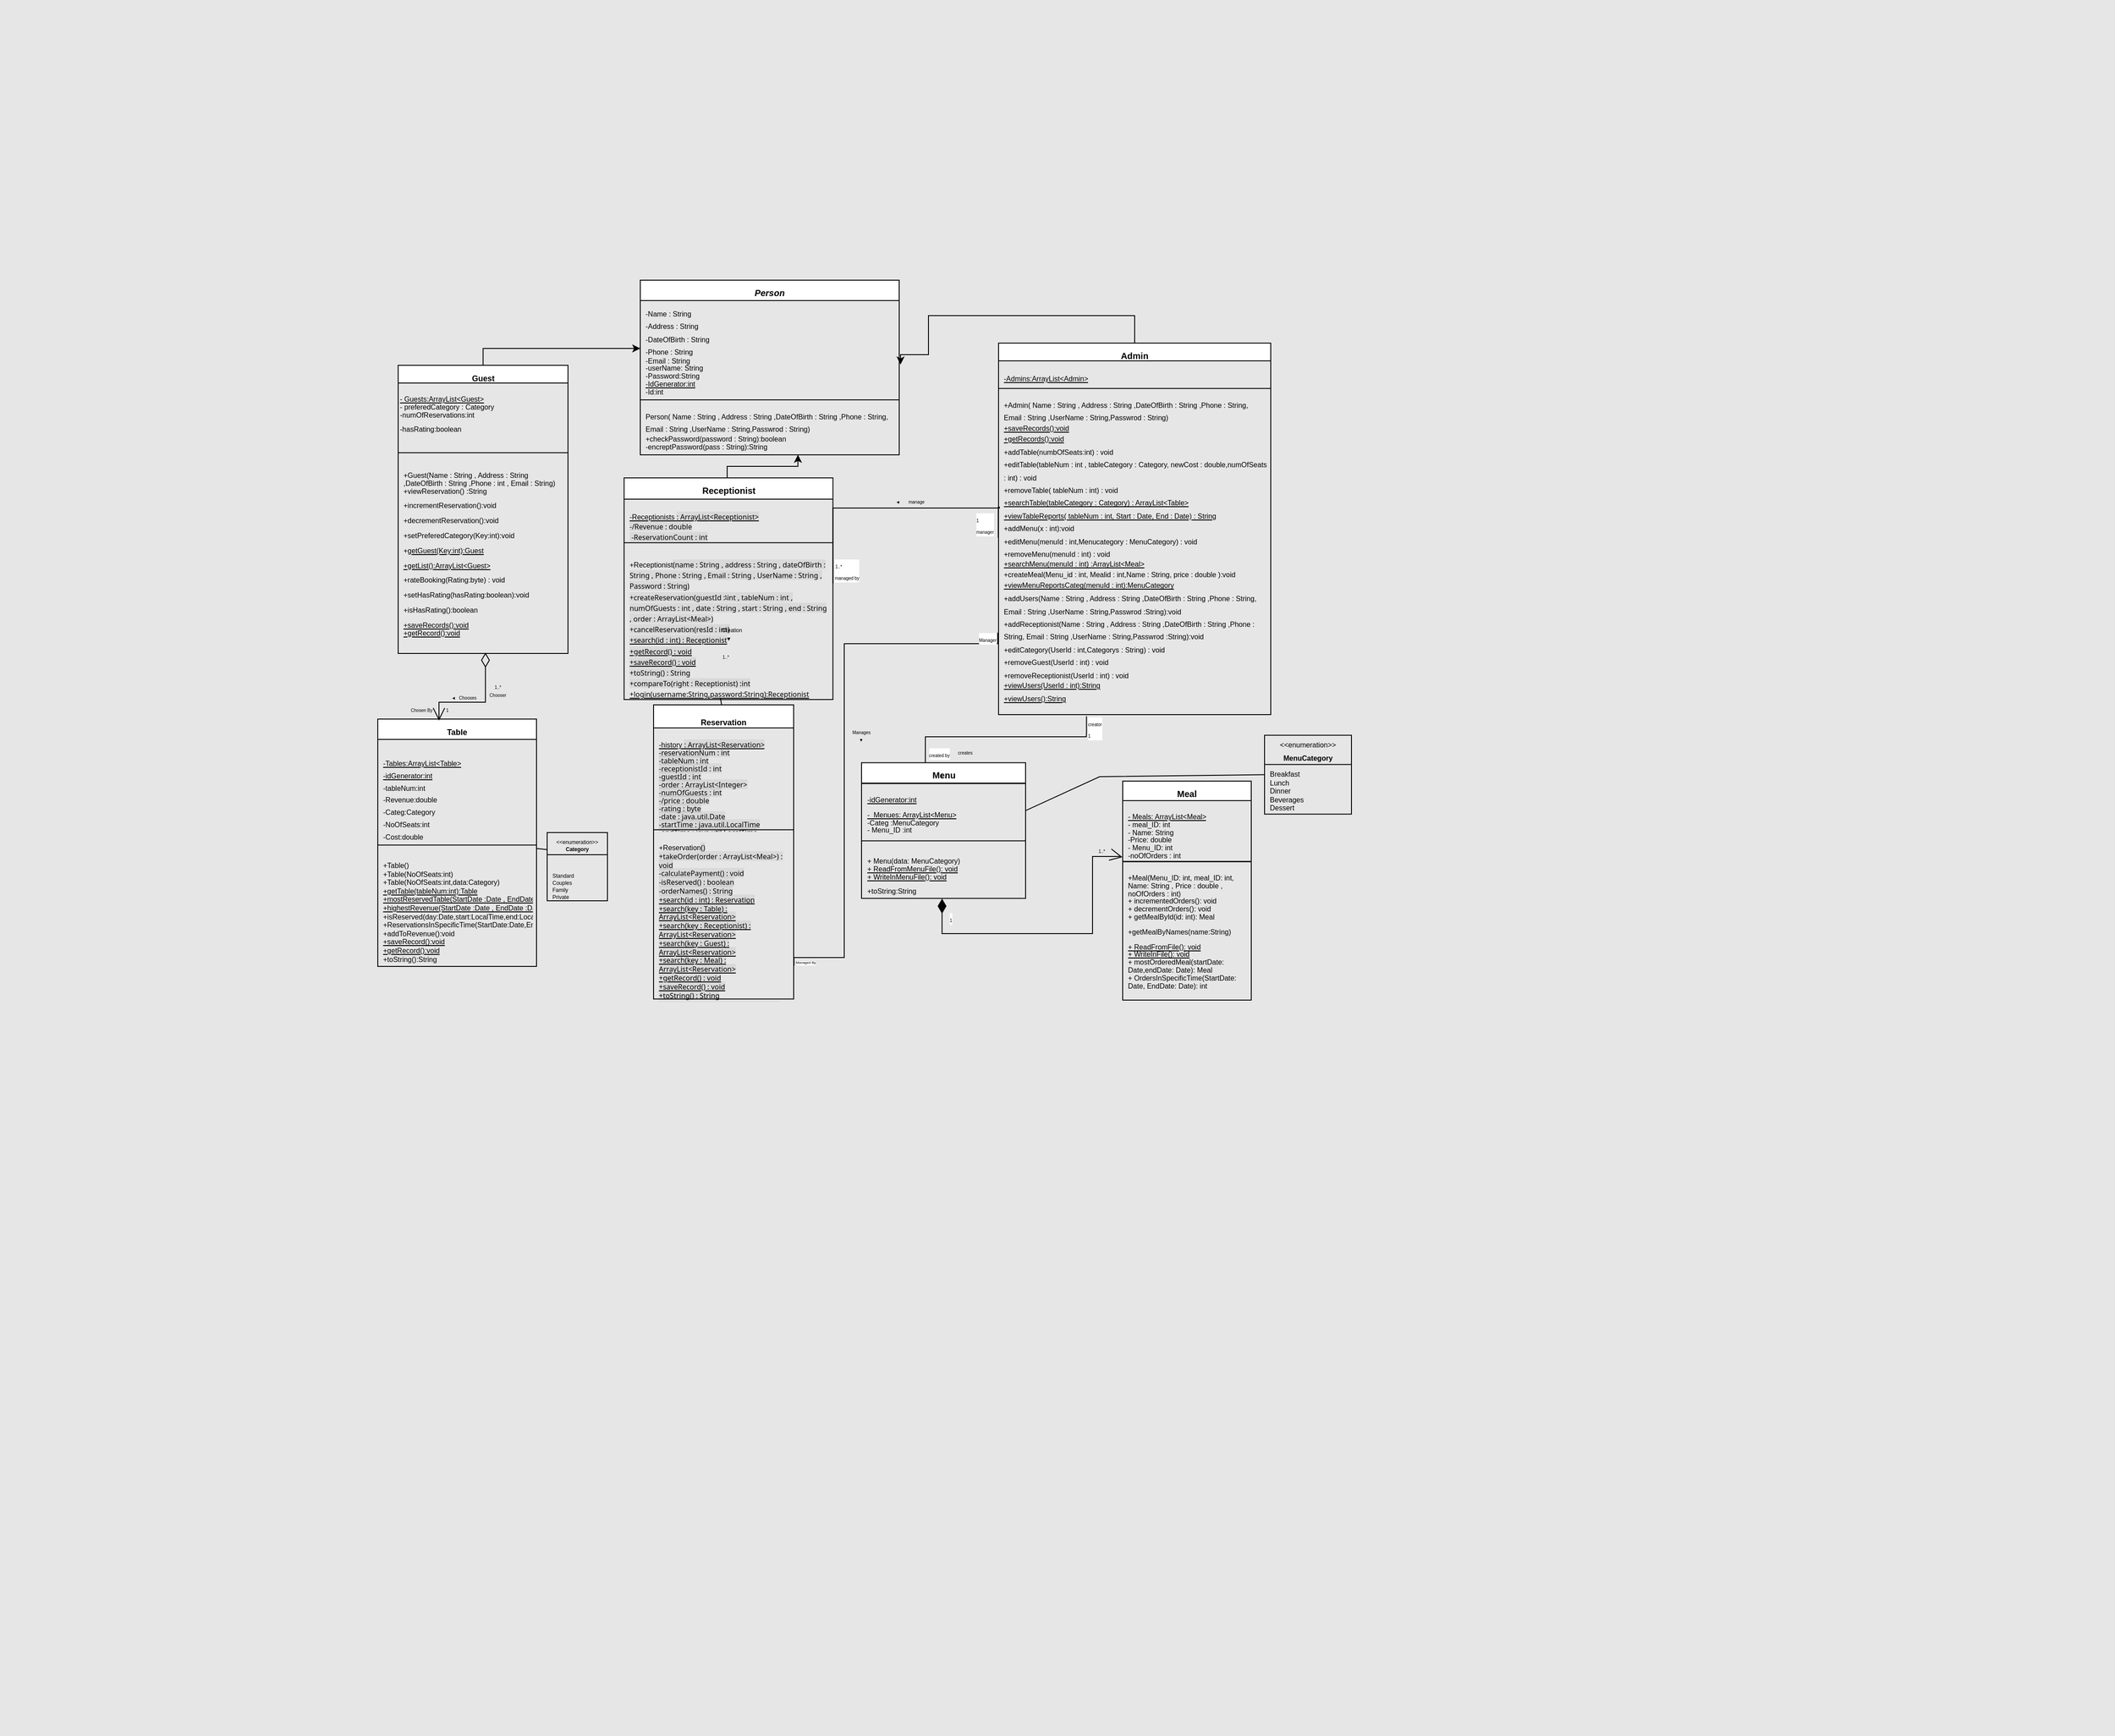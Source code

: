 <mxfile version="22.1.18" type="device">
  <diagram id="lqZ8-Fg71Qs4t3Br2LcO" name="Page-1">
    <mxGraphModel dx="3502" dy="958" grid="0" gridSize="13" guides="1" tooltips="1" connect="1" arrows="1" fold="1" page="1" pageScale="1" pageWidth="1169" pageHeight="827" background="#E6E6E6" math="0" shadow="0">
      <root>
        <mxCell id="WIyWlLk6GJQsqaUBKTNV-0" />
        <mxCell id="WIyWlLk6GJQsqaUBKTNV-1" parent="WIyWlLk6GJQsqaUBKTNV-0" />
        <mxCell id="kwfx18V8s8jriJGcK7w_-0" value="" style="group" parent="WIyWlLk6GJQsqaUBKTNV-1" vertex="1" connectable="0">
          <mxGeometry x="-1563" y="524" width="2384" height="1957" as="geometry" />
        </mxCell>
        <mxCell id="8VrIXo1lg3qWOVsLEivH-13" value="&lt;font style=&quot;font-size: 10px;&quot;&gt;Receptionist&lt;/font&gt;" style="swimlane;fontStyle=1;align=center;verticalAlign=top;childLayout=stackLayout;horizontal=1;startSize=24;horizontalStack=0;resizeParent=1;resizeParentMax=0;resizeLast=0;collapsible=1;marginBottom=0;whiteSpace=wrap;html=1;" parent="kwfx18V8s8jriJGcK7w_-0" vertex="1">
          <mxGeometry x="703.75" y="538.99" width="235.5" height="250.003" as="geometry">
            <mxRectangle x="290" y="70" width="170" height="40" as="alternateBounds" />
          </mxGeometry>
        </mxCell>
        <mxCell id="8VrIXo1lg3qWOVsLEivH-14" value="&lt;p style=&quot;line-height: 130%; font-size: 8px;&quot;&gt;&lt;font style=&quot;font-size: 8px;&quot;&gt;&lt;u&gt;-Receptionists &lt;span style=&quot;margin: 0px; padding: 0px; border: 0px; font-family: &amp;quot;gg sans&amp;quot;, &amp;quot;Noto Sans&amp;quot;, &amp;quot;Helvetica Neue&amp;quot;, Helvetica, Arial, sans-serif; vertical-align: baseline; outline: 0px; background-color: rgba(2, 2, 2, 0.06);&quot;&gt;: ArrayList&lt;/span&gt;&lt;span style=&quot;margin: 0px; padding: 0px; border: 0px; font-family: &amp;quot;gg sans&amp;quot;, &amp;quot;Noto Sans&amp;quot;, &amp;quot;Helvetica Neue&amp;quot;, Helvetica, Arial, sans-serif; vertical-align: baseline; outline: 0px; background-color: rgba(2, 2, 2, 0.06);&quot;&gt;&amp;lt;Receptionist&lt;/span&gt;&lt;span style=&quot;margin: 0px; padding: 0px; border: 0px; font-family: &amp;quot;gg sans&amp;quot;, &amp;quot;Noto Sans&amp;quot;, &amp;quot;Helvetica Neue&amp;quot;, Helvetica, Arial, sans-serif; vertical-align: baseline; outline: 0px; background-color: rgba(2, 2, 2, 0.06);&quot;&gt;&amp;gt;&lt;/span&gt;&lt;/u&gt;&lt;span style=&quot;margin: 0px; padding: 0px; border: 0px; font-family: &amp;quot;gg sans&amp;quot;, &amp;quot;Noto Sans&amp;quot;, &amp;quot;Helvetica Neue&amp;quot;, Helvetica, Arial, sans-serif; vertical-align: baseline; outline: 0px; background-color: rgba(2, 2, 2, 0.06);&quot;&gt;&lt;br&gt;&lt;/span&gt;&lt;span style=&quot;margin: 0px; padding: 0px; border: 0px; font-family: &amp;quot;gg sans&amp;quot;, &amp;quot;Noto Sans&amp;quot;, &amp;quot;Helvetica Neue&amp;quot;, Helvetica, Arial, sans-serif; vertical-align: baseline; outline: 0px; background-color: rgba(2, 2, 2, 0.06);&quot;&gt;-&lt;/span&gt;&lt;span style=&quot;margin: 0px; padding: 0px; border: 0px; font-family: &amp;quot;gg sans&amp;quot;, &amp;quot;Noto Sans&amp;quot;, &amp;quot;Helvetica Neue&amp;quot;, Helvetica, Arial, sans-serif; vertical-align: baseline; outline: 0px; background-color: rgba(2, 2, 2, 0.06);&quot;&gt;/Revenue &lt;/span&gt;&lt;span style=&quot;margin: 0px; padding: 0px; border: 0px; font-family: &amp;quot;gg sans&amp;quot;, &amp;quot;Noto Sans&amp;quot;, &amp;quot;Helvetica Neue&amp;quot;, Helvetica, Arial, sans-serif; vertical-align: baseline; outline: 0px; background-color: rgba(2, 2, 2, 0.06);&quot;&gt;: double&lt;br&gt;&amp;nbsp;&lt;/span&gt;&lt;span style=&quot;margin: 0px; padding: 0px; border: 0px; font-family: &amp;quot;gg sans&amp;quot;, &amp;quot;Noto Sans&amp;quot;, &amp;quot;Helvetica Neue&amp;quot;, Helvetica, Arial, sans-serif; vertical-align: baseline; outline: 0px; background-color: rgba(2, 2, 2, 0.06);&quot;&gt;-ReservationCount &lt;/span&gt;&lt;span style=&quot;margin: 0px; padding: 0px; border: 0px; font-family: &amp;quot;gg sans&amp;quot;, &amp;quot;Noto Sans&amp;quot;, &amp;quot;Helvetica Neue&amp;quot;, Helvetica, Arial, sans-serif; vertical-align: baseline; outline: 0px; background-color: rgba(2, 2, 2, 0.06);&quot;&gt;: int&lt;/span&gt;&lt;br&gt;&lt;/font&gt;&lt;/p&gt;" style="text;strokeColor=none;fillColor=none;align=left;verticalAlign=top;spacingLeft=4;spacingRight=4;overflow=hidden;rotatable=0;points=[[0,0.5],[1,0.5]];portConstraint=eastwest;whiteSpace=wrap;html=1;" parent="8VrIXo1lg3qWOVsLEivH-13" vertex="1">
          <mxGeometry y="24" width="235.5" height="45" as="geometry" />
        </mxCell>
        <mxCell id="8VrIXo1lg3qWOVsLEivH-15" value="" style="line;strokeWidth=1;fillColor=none;align=left;verticalAlign=middle;spacingTop=-1;spacingLeft=3;spacingRight=3;rotatable=0;labelPosition=right;points=[];portConstraint=eastwest;strokeColor=inherit;" parent="8VrIXo1lg3qWOVsLEivH-13" vertex="1">
          <mxGeometry y="69" width="235.5" height="8.253" as="geometry" />
        </mxCell>
        <mxCell id="8VrIXo1lg3qWOVsLEivH-16" value="&lt;p style=&quot;line-height: 140%; font-size: 8px;&quot;&gt;&lt;font style=&quot;font-size: 8px;&quot;&gt;+Receptionist&lt;span style=&quot;margin: 0px; padding: 0px; border: 0px; font-family: &amp;quot;gg sans&amp;quot;, &amp;quot;Noto Sans&amp;quot;, &amp;quot;Helvetica Neue&amp;quot;, Helvetica, Arial, sans-serif; vertical-align: baseline; outline: 0px; background-color: rgba(2, 2, 2, 0.06);&quot;&gt;(name &lt;/span&gt;&lt;span style=&quot;margin: 0px; padding: 0px; border: 0px; font-family: &amp;quot;gg sans&amp;quot;, &amp;quot;Noto Sans&amp;quot;, &amp;quot;Helvetica Neue&amp;quot;, Helvetica, Arial, sans-serif; vertical-align: baseline; outline: 0px; background-color: rgba(2, 2, 2, 0.06);&quot;&gt;: String &lt;/span&gt;&lt;span style=&quot;margin: 0px; padding: 0px; border: 0px; font-family: &amp;quot;gg sans&amp;quot;, &amp;quot;Noto Sans&amp;quot;, &amp;quot;Helvetica Neue&amp;quot;, Helvetica, Arial, sans-serif; vertical-align: baseline; outline: 0px; background-color: rgba(2, 2, 2, 0.06);&quot;&gt;, address &lt;/span&gt;&lt;span style=&quot;margin: 0px; padding: 0px; border: 0px; font-family: &amp;quot;gg sans&amp;quot;, &amp;quot;Noto Sans&amp;quot;, &amp;quot;Helvetica Neue&amp;quot;, Helvetica, Arial, sans-serif; vertical-align: baseline; outline: 0px; background-color: rgba(2, 2, 2, 0.06);&quot;&gt;: String &lt;/span&gt;&lt;span style=&quot;margin: 0px; padding: 0px; border: 0px; font-family: &amp;quot;gg sans&amp;quot;, &amp;quot;Noto Sans&amp;quot;, &amp;quot;Helvetica Neue&amp;quot;, Helvetica, Arial, sans-serif; vertical-align: baseline; outline: 0px; background-color: rgba(2, 2, 2, 0.06);&quot;&gt;, dateOfBirth &lt;/span&gt;&lt;span style=&quot;margin: 0px; padding: 0px; border: 0px; font-family: &amp;quot;gg sans&amp;quot;, &amp;quot;Noto Sans&amp;quot;, &amp;quot;Helvetica Neue&amp;quot;, Helvetica, Arial, sans-serif; vertical-align: baseline; outline: 0px; background-color: rgba(2, 2, 2, 0.06);&quot;&gt;: String &lt;/span&gt;&lt;span style=&quot;margin: 0px; padding: 0px; border: 0px; font-family: &amp;quot;gg sans&amp;quot;, &amp;quot;Noto Sans&amp;quot;, &amp;quot;Helvetica Neue&amp;quot;, Helvetica, Arial, sans-serif; vertical-align: baseline; outline: 0px; background-color: rgba(2, 2, 2, 0.06);&quot;&gt;, Phone &lt;/span&gt;&lt;span style=&quot;margin: 0px; padding: 0px; border: 0px; font-family: &amp;quot;gg sans&amp;quot;, &amp;quot;Noto Sans&amp;quot;, &amp;quot;Helvetica Neue&amp;quot;, Helvetica, Arial, sans-serif; vertical-align: baseline; outline: 0px; background-color: rgba(2, 2, 2, 0.06);&quot;&gt;: String &lt;/span&gt;&lt;span style=&quot;margin: 0px; padding: 0px; border: 0px; font-family: &amp;quot;gg sans&amp;quot;, &amp;quot;Noto Sans&amp;quot;, &amp;quot;Helvetica Neue&amp;quot;, Helvetica, Arial, sans-serif; vertical-align: baseline; outline: 0px; background-color: rgba(2, 2, 2, 0.06);&quot;&gt;, Email &lt;/span&gt;&lt;span style=&quot;margin: 0px; padding: 0px; border: 0px; font-family: &amp;quot;gg sans&amp;quot;, &amp;quot;Noto Sans&amp;quot;, &amp;quot;Helvetica Neue&amp;quot;, Helvetica, Arial, sans-serif; vertical-align: baseline; outline: 0px; background-color: rgba(2, 2, 2, 0.06);&quot;&gt;: String &lt;/span&gt;&lt;span style=&quot;margin: 0px; padding: 0px; border: 0px; font-family: &amp;quot;gg sans&amp;quot;, &amp;quot;Noto Sans&amp;quot;, &amp;quot;Helvetica Neue&amp;quot;, Helvetica, Arial, sans-serif; vertical-align: baseline; outline: 0px; background-color: rgba(2, 2, 2, 0.06);&quot;&gt;, UserName &lt;/span&gt;&lt;span style=&quot;margin: 0px; padding: 0px; border: 0px; font-family: &amp;quot;gg sans&amp;quot;, &amp;quot;Noto Sans&amp;quot;, &amp;quot;Helvetica Neue&amp;quot;, Helvetica, Arial, sans-serif; vertical-align: baseline; outline: 0px; background-color: rgba(2, 2, 2, 0.06);&quot;&gt;: String &lt;/span&gt;&lt;span style=&quot;margin: 0px; padding: 0px; border: 0px; font-family: &amp;quot;gg sans&amp;quot;, &amp;quot;Noto Sans&amp;quot;, &amp;quot;Helvetica Neue&amp;quot;, Helvetica, Arial, sans-serif; vertical-align: baseline; outline: 0px; background-color: rgba(2, 2, 2, 0.06);&quot;&gt;, Password &lt;/span&gt;&lt;span style=&quot;margin: 0px; padding: 0px; border: 0px; font-family: &amp;quot;gg sans&amp;quot;, &amp;quot;Noto Sans&amp;quot;, &amp;quot;Helvetica Neue&amp;quot;, Helvetica, Arial, sans-serif; vertical-align: baseline; outline: 0px; background-color: rgba(2, 2, 2, 0.06);&quot;&gt;: String&lt;/span&gt;&lt;span style=&quot;margin: 0px; padding: 0px; border: 0px; font-family: &amp;quot;gg sans&amp;quot;, &amp;quot;Noto Sans&amp;quot;, &amp;quot;Helvetica Neue&amp;quot;, Helvetica, Arial, sans-serif; vertical-align: baseline; outline: 0px; background-color: rgba(2, 2, 2, 0.06);&quot;&gt;)&lt;br&gt;&lt;/span&gt;&lt;span style=&quot;margin: 0px; padding: 0px; border: 0px; font-family: &amp;quot;gg sans&amp;quot;, &amp;quot;Noto Sans&amp;quot;, &amp;quot;Helvetica Neue&amp;quot;, Helvetica, Arial, sans-serif; vertical-align: baseline; outline: 0px; background-color: rgba(2, 2, 2, 0.06);&quot;&gt;+createReservation&lt;/span&gt;&lt;span style=&quot;margin: 0px; padding: 0px; border: 0px; font-family: &amp;quot;gg sans&amp;quot;, &amp;quot;Noto Sans&amp;quot;, &amp;quot;Helvetica Neue&amp;quot;, Helvetica, Arial, sans-serif; vertical-align: baseline; outline: 0px; background-color: rgba(2, 2, 2, 0.06);&quot;&gt;(guestId &lt;/span&gt;&lt;span style=&quot;margin: 0px; padding: 0px; border: 0px; font-family: &amp;quot;gg sans&amp;quot;, &amp;quot;Noto Sans&amp;quot;, &amp;quot;Helvetica Neue&amp;quot;, Helvetica, Arial, sans-serif; vertical-align: baseline; outline: 0px; background-color: rgba(2, 2, 2, 0.06);&quot;&gt;: int &lt;/span&gt;&lt;span style=&quot;margin: 0px; padding: 0px; border: 0px; font-family: &amp;quot;gg sans&amp;quot;, &amp;quot;Noto Sans&amp;quot;, &amp;quot;Helvetica Neue&amp;quot;, Helvetica, Arial, sans-serif; vertical-align: baseline; outline: 0px; background-color: rgba(2, 2, 2, 0.06);&quot;&gt;, tableNum &lt;/span&gt;&lt;span style=&quot;margin: 0px; padding: 0px; border: 0px; font-family: &amp;quot;gg sans&amp;quot;, &amp;quot;Noto Sans&amp;quot;, &amp;quot;Helvetica Neue&amp;quot;, Helvetica, Arial, sans-serif; vertical-align: baseline; outline: 0px; background-color: rgba(2, 2, 2, 0.06);&quot;&gt;: int &lt;/span&gt;&lt;span style=&quot;margin: 0px; padding: 0px; border: 0px; font-family: &amp;quot;gg sans&amp;quot;, &amp;quot;Noto Sans&amp;quot;, &amp;quot;Helvetica Neue&amp;quot;, Helvetica, Arial, sans-serif; vertical-align: baseline; outline: 0px; background-color: rgba(2, 2, 2, 0.06);&quot;&gt;, numOfGuests &lt;/span&gt;&lt;span style=&quot;margin: 0px; padding: 0px; border: 0px; font-family: &amp;quot;gg sans&amp;quot;, &amp;quot;Noto Sans&amp;quot;, &amp;quot;Helvetica Neue&amp;quot;, Helvetica, Arial, sans-serif; vertical-align: baseline; outline: 0px; background-color: rgba(2, 2, 2, 0.06);&quot;&gt;: int &lt;/span&gt;&lt;span style=&quot;margin: 0px; padding: 0px; border: 0px; font-family: &amp;quot;gg sans&amp;quot;, &amp;quot;Noto Sans&amp;quot;, &amp;quot;Helvetica Neue&amp;quot;, Helvetica, Arial, sans-serif; vertical-align: baseline; outline: 0px; background-color: rgba(2, 2, 2, 0.06);&quot;&gt;, date &lt;/span&gt;&lt;span style=&quot;margin: 0px; padding: 0px; border: 0px; font-family: &amp;quot;gg sans&amp;quot;, &amp;quot;Noto Sans&amp;quot;, &amp;quot;Helvetica Neue&amp;quot;, Helvetica, Arial, sans-serif; vertical-align: baseline; outline: 0px; background-color: rgba(2, 2, 2, 0.06);&quot;&gt;: String &lt;/span&gt;&lt;span style=&quot;margin: 0px; padding: 0px; border: 0px; font-family: &amp;quot;gg sans&amp;quot;, &amp;quot;Noto Sans&amp;quot;, &amp;quot;Helvetica Neue&amp;quot;, Helvetica, Arial, sans-serif; vertical-align: baseline; outline: 0px; background-color: rgba(2, 2, 2, 0.06);&quot;&gt;, start &lt;/span&gt;&lt;span style=&quot;margin: 0px; padding: 0px; border: 0px; font-family: &amp;quot;gg sans&amp;quot;, &amp;quot;Noto Sans&amp;quot;, &amp;quot;Helvetica Neue&amp;quot;, Helvetica, Arial, sans-serif; vertical-align: baseline; outline: 0px; background-color: rgba(2, 2, 2, 0.06);&quot;&gt;: String &lt;/span&gt;&lt;span style=&quot;margin: 0px; padding: 0px; border: 0px; font-family: &amp;quot;gg sans&amp;quot;, &amp;quot;Noto Sans&amp;quot;, &amp;quot;Helvetica Neue&amp;quot;, Helvetica, Arial, sans-serif; vertical-align: baseline; outline: 0px; background-color: rgba(2, 2, 2, 0.06);&quot;&gt;, end &lt;/span&gt;&lt;span style=&quot;margin: 0px; padding: 0px; border: 0px; font-family: &amp;quot;gg sans&amp;quot;, &amp;quot;Noto Sans&amp;quot;, &amp;quot;Helvetica Neue&amp;quot;, Helvetica, Arial, sans-serif; vertical-align: baseline; outline: 0px; background-color: rgba(2, 2, 2, 0.06);&quot;&gt;: String &lt;/span&gt;&lt;span style=&quot;margin: 0px; padding: 0px; border: 0px; font-family: &amp;quot;gg sans&amp;quot;, &amp;quot;Noto Sans&amp;quot;, &amp;quot;Helvetica Neue&amp;quot;, Helvetica, Arial, sans-serif; vertical-align: baseline; outline: 0px; background-color: rgba(2, 2, 2, 0.06);&quot;&gt;, order &lt;/span&gt;&lt;span style=&quot;margin: 0px; padding: 0px; border: 0px; font-family: &amp;quot;gg sans&amp;quot;, &amp;quot;Noto Sans&amp;quot;, &amp;quot;Helvetica Neue&amp;quot;, Helvetica, Arial, sans-serif; vertical-align: baseline; outline: 0px; background-color: rgba(2, 2, 2, 0.06);&quot;&gt;: ArrayList&lt;/span&gt;&lt;span style=&quot;margin: 0px; padding: 0px; border: 0px; font-family: &amp;quot;gg sans&amp;quot;, &amp;quot;Noto Sans&amp;quot;, &amp;quot;Helvetica Neue&amp;quot;, Helvetica, Arial, sans-serif; vertical-align: baseline; outline: 0px; background-color: rgba(2, 2, 2, 0.06);&quot;&gt;&amp;lt;Meal&lt;/span&gt;&lt;span style=&quot;margin: 0px; padding: 0px; border: 0px; font-family: &amp;quot;gg sans&amp;quot;, &amp;quot;Noto Sans&amp;quot;, &amp;quot;Helvetica Neue&amp;quot;, Helvetica, Arial, sans-serif; vertical-align: baseline; outline: 0px; background-color: rgba(2, 2, 2, 0.06);&quot;&gt;&amp;gt;&lt;/span&gt;&lt;span style=&quot;margin: 0px; padding: 0px; border: 0px; font-family: &amp;quot;gg sans&amp;quot;, &amp;quot;Noto Sans&amp;quot;, &amp;quot;Helvetica Neue&amp;quot;, Helvetica, Arial, sans-serif; vertical-align: baseline; outline: 0px; background-color: rgba(2, 2, 2, 0.06);&quot;&gt;)&lt;br&gt;&lt;/span&gt;&lt;span style=&quot;margin: 0px; padding: 0px; border: 0px; font-family: &amp;quot;gg sans&amp;quot;, &amp;quot;Noto Sans&amp;quot;, &amp;quot;Helvetica Neue&amp;quot;, Helvetica, Arial, sans-serif; vertical-align: baseline; outline: 0px; background-color: rgba(2, 2, 2, 0.06);&quot;&gt;+cancelReservation&lt;/span&gt;&lt;span style=&quot;margin: 0px; padding: 0px; border: 0px; font-family: &amp;quot;gg sans&amp;quot;, &amp;quot;Noto Sans&amp;quot;, &amp;quot;Helvetica Neue&amp;quot;, Helvetica, Arial, sans-serif; vertical-align: baseline; outline: 0px; background-color: rgba(2, 2, 2, 0.06);&quot;&gt;(resId &lt;/span&gt;&lt;span style=&quot;margin: 0px; padding: 0px; border: 0px; font-family: &amp;quot;gg sans&amp;quot;, &amp;quot;Noto Sans&amp;quot;, &amp;quot;Helvetica Neue&amp;quot;, Helvetica, Arial, sans-serif; vertical-align: baseline; outline: 0px; background-color: rgba(2, 2, 2, 0.06);&quot;&gt;: int&lt;/span&gt;&lt;span style=&quot;margin: 0px; padding: 0px; border: 0px; font-family: &amp;quot;gg sans&amp;quot;, &amp;quot;Noto Sans&amp;quot;, &amp;quot;Helvetica Neue&amp;quot;, Helvetica, Arial, sans-serif; vertical-align: baseline; outline: 0px; background-color: rgba(2, 2, 2, 0.06);&quot;&gt;)&lt;br&gt;&lt;/span&gt;&lt;u&gt;&lt;span style=&quot;margin: 0px; padding: 0px; border: 0px; font-family: &amp;quot;gg sans&amp;quot;, &amp;quot;Noto Sans&amp;quot;, &amp;quot;Helvetica Neue&amp;quot;, Helvetica, Arial, sans-serif; vertical-align: baseline; outline: 0px; background-color: rgba(2, 2, 2, 0.06);&quot;&gt;+search&lt;/span&gt;&lt;span style=&quot;margin: 0px; padding: 0px; border: 0px; font-family: &amp;quot;gg sans&amp;quot;, &amp;quot;Noto Sans&amp;quot;, &amp;quot;Helvetica Neue&amp;quot;, Helvetica, Arial, sans-serif; vertical-align: baseline; outline: 0px; background-color: rgba(2, 2, 2, 0.06);&quot;&gt;(id &lt;/span&gt;&lt;span style=&quot;margin: 0px; padding: 0px; border: 0px; font-family: &amp;quot;gg sans&amp;quot;, &amp;quot;Noto Sans&amp;quot;, &amp;quot;Helvetica Neue&amp;quot;, Helvetica, Arial, sans-serif; vertical-align: baseline; outline: 0px; background-color: rgba(2, 2, 2, 0.06);&quot;&gt;: int&lt;/span&gt;&lt;span style=&quot;margin: 0px; padding: 0px; border: 0px; font-family: &amp;quot;gg sans&amp;quot;, &amp;quot;Noto Sans&amp;quot;, &amp;quot;Helvetica Neue&amp;quot;, Helvetica, Arial, sans-serif; vertical-align: baseline; outline: 0px; background-color: rgba(2, 2, 2, 0.06);&quot;&gt;) &lt;/span&gt;&lt;span style=&quot;margin: 0px; padding: 0px; border: 0px; font-family: &amp;quot;gg sans&amp;quot;, &amp;quot;Noto Sans&amp;quot;, &amp;quot;Helvetica Neue&amp;quot;, Helvetica, Arial, sans-serif; vertical-align: baseline; outline: 0px; background-color: rgba(2, 2, 2, 0.06);&quot;&gt;: Receptionist&lt;/span&gt;&lt;/u&gt;&lt;span style=&quot;margin: 0px; padding: 0px; border: 0px; font-family: &amp;quot;gg sans&amp;quot;, &amp;quot;Noto Sans&amp;quot;, &amp;quot;Helvetica Neue&amp;quot;, Helvetica, Arial, sans-serif; vertical-align: baseline; outline: 0px; background-color: rgba(2, 2, 2, 0.06);&quot;&gt;&lt;br&gt;&lt;/span&gt;&lt;u&gt;&lt;span style=&quot;margin: 0px; padding: 0px; border: 0px; font-family: &amp;quot;gg sans&amp;quot;, &amp;quot;Noto Sans&amp;quot;, &amp;quot;Helvetica Neue&amp;quot;, Helvetica, Arial, sans-serif; vertical-align: baseline; outline: 0px; background-color: rgba(2, 2, 2, 0.06);&quot;&gt;+getRecord&lt;/span&gt;&lt;span style=&quot;margin: 0px; padding: 0px; border: 0px; font-family: &amp;quot;gg sans&amp;quot;, &amp;quot;Noto Sans&amp;quot;, &amp;quot;Helvetica Neue&amp;quot;, Helvetica, Arial, sans-serif; vertical-align: baseline; outline: 0px; background-color: rgba(2, 2, 2, 0.06);&quot;&gt;(&lt;/span&gt;&lt;span style=&quot;margin: 0px; padding: 0px; border: 0px; font-family: &amp;quot;gg sans&amp;quot;, &amp;quot;Noto Sans&amp;quot;, &amp;quot;Helvetica Neue&amp;quot;, Helvetica, Arial, sans-serif; vertical-align: baseline; outline: 0px; background-color: rgba(2, 2, 2, 0.06);&quot;&gt;) &lt;/span&gt;&lt;span style=&quot;margin: 0px; padding: 0px; border: 0px; font-family: &amp;quot;gg sans&amp;quot;, &amp;quot;Noto Sans&amp;quot;, &amp;quot;Helvetica Neue&amp;quot;, Helvetica, Arial, sans-serif; vertical-align: baseline; outline: 0px; background-color: rgba(2, 2, 2, 0.06);&quot;&gt;: void&lt;/span&gt;&lt;/u&gt;&lt;span style=&quot;margin: 0px; padding: 0px; border: 0px; font-family: &amp;quot;gg sans&amp;quot;, &amp;quot;Noto Sans&amp;quot;, &amp;quot;Helvetica Neue&amp;quot;, Helvetica, Arial, sans-serif; vertical-align: baseline; outline: 0px; background-color: rgba(2, 2, 2, 0.06);&quot;&gt;&lt;br&gt;&lt;/span&gt;&lt;u&gt;&lt;span style=&quot;margin: 0px; padding: 0px; border: 0px; font-family: &amp;quot;gg sans&amp;quot;, &amp;quot;Noto Sans&amp;quot;, &amp;quot;Helvetica Neue&amp;quot;, Helvetica, Arial, sans-serif; vertical-align: baseline; outline: 0px; background-color: rgba(2, 2, 2, 0.06);&quot;&gt;+saveRecord&lt;/span&gt;&lt;span style=&quot;margin: 0px; padding: 0px; border: 0px; font-family: &amp;quot;gg sans&amp;quot;, &amp;quot;Noto Sans&amp;quot;, &amp;quot;Helvetica Neue&amp;quot;, Helvetica, Arial, sans-serif; vertical-align: baseline; outline: 0px; background-color: rgba(2, 2, 2, 0.06);&quot;&gt;(&lt;/span&gt;&lt;span style=&quot;margin: 0px; padding: 0px; border: 0px; font-family: &amp;quot;gg sans&amp;quot;, &amp;quot;Noto Sans&amp;quot;, &amp;quot;Helvetica Neue&amp;quot;, Helvetica, Arial, sans-serif; vertical-align: baseline; outline: 0px; background-color: rgba(2, 2, 2, 0.06);&quot;&gt;) &lt;/span&gt;&lt;span style=&quot;margin: 0px; padding: 0px; border: 0px; font-family: &amp;quot;gg sans&amp;quot;, &amp;quot;Noto Sans&amp;quot;, &amp;quot;Helvetica Neue&amp;quot;, Helvetica, Arial, sans-serif; vertical-align: baseline; outline: 0px; background-color: rgba(2, 2, 2, 0.06);&quot;&gt;: void&lt;/span&gt;&lt;/u&gt;&lt;span style=&quot;margin: 0px; padding: 0px; border: 0px; font-family: &amp;quot;gg sans&amp;quot;, &amp;quot;Noto Sans&amp;quot;, &amp;quot;Helvetica Neue&amp;quot;, Helvetica, Arial, sans-serif; vertical-align: baseline; outline: 0px; background-color: rgba(2, 2, 2, 0.06);&quot;&gt;&lt;br&gt;&lt;/span&gt;&lt;span style=&quot;margin: 0px; padding: 0px; border: 0px; font-family: &amp;quot;gg sans&amp;quot;, &amp;quot;Noto Sans&amp;quot;, &amp;quot;Helvetica Neue&amp;quot;, Helvetica, Arial, sans-serif; vertical-align: baseline; outline: 0px; background-color: rgba(2, 2, 2, 0.06);&quot;&gt;+toString&lt;/span&gt;&lt;span style=&quot;margin: 0px; padding: 0px; border: 0px; font-family: &amp;quot;gg sans&amp;quot;, &amp;quot;Noto Sans&amp;quot;, &amp;quot;Helvetica Neue&amp;quot;, Helvetica, Arial, sans-serif; vertical-align: baseline; outline: 0px; background-color: rgba(2, 2, 2, 0.06);&quot;&gt;(&lt;/span&gt;&lt;span style=&quot;margin: 0px; padding: 0px; border: 0px; font-family: &amp;quot;gg sans&amp;quot;, &amp;quot;Noto Sans&amp;quot;, &amp;quot;Helvetica Neue&amp;quot;, Helvetica, Arial, sans-serif; vertical-align: baseline; outline: 0px; background-color: rgba(2, 2, 2, 0.06);&quot;&gt;) &lt;/span&gt;&lt;span style=&quot;margin: 0px; padding: 0px; border: 0px; font-family: &amp;quot;gg sans&amp;quot;, &amp;quot;Noto Sans&amp;quot;, &amp;quot;Helvetica Neue&amp;quot;, Helvetica, Arial, sans-serif; vertical-align: baseline; outline: 0px; background-color: rgba(2, 2, 2, 0.06);&quot;&gt;: String&lt;br&gt;&lt;/span&gt;&lt;span style=&quot;margin: 0px; padding: 0px; border: 0px; font-family: &amp;quot;gg sans&amp;quot;, &amp;quot;Noto Sans&amp;quot;, &amp;quot;Helvetica Neue&amp;quot;, Helvetica, Arial, sans-serif; vertical-align: baseline; outline: 0px; background-color: rgba(2, 2, 2, 0.06);&quot;&gt;+compareTo&lt;/span&gt;&lt;span style=&quot;margin: 0px; padding: 0px; border: 0px; font-family: &amp;quot;gg sans&amp;quot;, &amp;quot;Noto Sans&amp;quot;, &amp;quot;Helvetica Neue&amp;quot;, Helvetica, Arial, sans-serif; vertical-align: baseline; outline: 0px; background-color: rgba(2, 2, 2, 0.06);&quot;&gt;(right &lt;/span&gt;&lt;span style=&quot;margin: 0px; padding: 0px; border: 0px; font-family: &amp;quot;gg sans&amp;quot;, &amp;quot;Noto Sans&amp;quot;, &amp;quot;Helvetica Neue&amp;quot;, Helvetica, Arial, sans-serif; vertical-align: baseline; outline: 0px; background-color: rgba(2, 2, 2, 0.06);&quot;&gt;: Receptionist&lt;/span&gt;&lt;span style=&quot;margin: 0px; padding: 0px; border: 0px; font-family: &amp;quot;gg sans&amp;quot;, &amp;quot;Noto Sans&amp;quot;, &amp;quot;Helvetica Neue&amp;quot;, Helvetica, Arial, sans-serif; vertical-align: baseline; outline: 0px; background-color: rgba(2, 2, 2, 0.06);&quot;&gt;) &lt;/span&gt;&lt;span style=&quot;margin: 0px; padding: 0px; border: 0px; font-family: &amp;quot;gg sans&amp;quot;, &amp;quot;Noto Sans&amp;quot;, &amp;quot;Helvetica Neue&amp;quot;, Helvetica, Arial, sans-serif; vertical-align: baseline; outline: 0px; background-color: rgba(2, 2, 2, 0.06);&quot;&gt;:int &lt;/span&gt;&lt;/font&gt;&lt;u style=&quot;font-family: &amp;quot;gg sans&amp;quot;, &amp;quot;Noto Sans&amp;quot;, &amp;quot;Helvetica Neue&amp;quot;, Helvetica, Arial, sans-serif;&quot;&gt;+login(username:String,password:String):Receptionist&lt;/u&gt;&lt;/p&gt;" style="text;strokeColor=none;fillColor=none;align=left;verticalAlign=top;spacingLeft=4;spacingRight=4;overflow=hidden;rotatable=0;points=[[0,0.5],[1,0.5]];portConstraint=eastwest;whiteSpace=wrap;html=1;" parent="8VrIXo1lg3qWOVsLEivH-13" vertex="1">
          <mxGeometry y="77.253" width="235.5" height="172.75" as="geometry" />
        </mxCell>
        <mxCell id="GKtXlJeU_APXLLwpqhoX-28" style="edgeStyle=orthogonalEdgeStyle;rounded=0;orthogonalLoop=1;jettySize=auto;html=1;entryX=0;entryY=0.5;entryDx=0;entryDy=0;" parent="kwfx18V8s8jriJGcK7w_-0" source="8VrIXo1lg3qWOVsLEivH-17" target="8VrIXo1lg3qWOVsLEivH-30" edge="1">
          <mxGeometry relative="1" as="geometry">
            <mxPoint x="642" y="376" as="targetPoint" />
            <Array as="points">
              <mxPoint x="545" y="393" />
            </Array>
          </mxGeometry>
        </mxCell>
        <mxCell id="8VrIXo1lg3qWOVsLEivH-17" value="&lt;font style=&quot;font-size: 9px;&quot;&gt;Guest&lt;/font&gt;" style="swimlane;fontStyle=1;align=center;verticalAlign=top;childLayout=stackLayout;horizontal=1;startSize=20;horizontalStack=0;resizeParent=1;resizeParentMax=0;resizeLast=0;collapsible=1;marginBottom=0;whiteSpace=wrap;html=1;" parent="kwfx18V8s8jriJGcK7w_-0" vertex="1">
          <mxGeometry x="449" y="412" width="191.5" height="325" as="geometry">
            <mxRectangle x="160" y="70" width="100" height="40" as="alternateBounds" />
          </mxGeometry>
        </mxCell>
        <mxCell id="8VrIXo1lg3qWOVsLEivH-44" value="&lt;p style=&quot;border-color: var(--border-color); line-height: 8.8px; font-size: 8px;&quot;&gt;&lt;font style=&quot;border-color: var(--border-color);&quot;&gt;&lt;u style=&quot;border-color: var(--border-color);&quot;&gt;- Guests:ArrayList&amp;lt;Guest&amp;gt;&lt;/u&gt;&lt;br style=&quot;border-color: var(--border-color);&quot;&gt;&lt;/font&gt;&lt;font style=&quot;border-color: var(--border-color);&quot;&gt;&lt;font style=&quot;border-color: var(--border-color);&quot;&gt;- preferedCategory : Category&lt;br style=&quot;border-color: var(--border-color);&quot;&gt;-numOfReservations:int&lt;/font&gt;&lt;br style=&quot;border-color: var(--border-color);&quot;&gt;&lt;/font&gt;&lt;/p&gt;&lt;p style=&quot;line-height: 110%; font-size: 8px;&quot;&gt;&lt;/p&gt;&lt;p style=&quot;border-color: var(--border-color); line-height: 8.8px; font-size: 8px;&quot;&gt;&lt;font style=&quot;border-color: var(--border-color);&quot;&gt;-hasRating:boolean&lt;/font&gt;&lt;/p&gt;" style="text;html=1;align=left;verticalAlign=middle;resizable=0;points=[];autosize=1;strokeColor=none;fillColor=none;" parent="8VrIXo1lg3qWOVsLEivH-17" vertex="1">
          <mxGeometry y="20" width="191.5" height="71" as="geometry" />
        </mxCell>
        <mxCell id="8VrIXo1lg3qWOVsLEivH-19" value="" style="line;strokeWidth=1;fillColor=none;align=left;verticalAlign=middle;spacingTop=-1;spacingLeft=3;spacingRight=3;rotatable=0;labelPosition=right;points=[];portConstraint=eastwest;strokeColor=inherit;" parent="8VrIXo1lg3qWOVsLEivH-17" vertex="1">
          <mxGeometry y="91" width="191.5" height="15.37" as="geometry" />
        </mxCell>
        <mxCell id="8VrIXo1lg3qWOVsLEivH-20" value="&lt;p style=&quot;border-color: var(--border-color); line-height: 8.8px; font-size: 8px;&quot;&gt;&lt;font style=&quot;border-color: var(--border-color);&quot;&gt;+Guest(Name : String , Address : String ,DateOfBirth : String ,Phone : int , Email : String)&lt;br style=&quot;border-color: var(--border-color);&quot;&gt;+viewReservation() :String&lt;/font&gt;&lt;/p&gt;&lt;p style=&quot;border-color: var(--border-color); line-height: 8.8px; font-size: 8px;&quot;&gt;+incrementReservation():void&lt;/p&gt;&lt;p style=&quot;border-color: var(--border-color); line-height: 8.8px; font-size: 8px;&quot;&gt;&lt;span style=&quot;border-color: var(--border-color); background-color: initial;&quot;&gt;+decrementReservation():void&lt;/span&gt;&lt;/p&gt;&lt;p style=&quot;border-color: var(--border-color); line-height: 8.8px; font-size: 8px;&quot;&gt;&lt;span style=&quot;border-color: var(--border-color); background-color: initial;&quot;&gt;+setPreferedCategory(Key:int):void&lt;/span&gt;&lt;/p&gt;&lt;p style=&quot;border-color: var(--border-color); line-height: 8.8px; font-size: 8px;&quot;&gt;&lt;span style=&quot;border-color: var(--border-color); background-color: initial;&quot;&gt;+&lt;u style=&quot;border-color: var(--border-color);&quot;&gt;getGuest(Key:int):Guest&lt;/u&gt;&lt;/span&gt;&lt;/p&gt;&lt;p style=&quot;border-color: var(--border-color); line-height: 8.8px; font-size: 8px;&quot;&gt;&lt;span style=&quot;border-color: var(--border-color); background-color: initial;&quot;&gt;&lt;u style=&quot;border-color: var(--border-color);&quot;&gt;+getList():ArrayList&amp;lt;Guest&amp;gt;&lt;/u&gt;&lt;/span&gt;&lt;/p&gt;&lt;p style=&quot;border-color: var(--border-color); line-height: 8.8px; font-size: 8px;&quot;&gt;&lt;font style=&quot;border-color: var(--border-color); background-color: initial;&quot;&gt;+rateBooking(Rating:byte) : void&lt;/font&gt;&lt;/p&gt;&lt;p style=&quot;border-color: var(--border-color); line-height: 8.8px; font-size: 8px;&quot;&gt;&lt;font style=&quot;border-color: var(--border-color); background-color: initial;&quot;&gt;+setHasRating(hasRating:boolean):void&lt;/font&gt;&lt;/p&gt;&lt;p style=&quot;border-color: var(--border-color); line-height: 8.8px; font-size: 8px;&quot;&gt;&lt;font style=&quot;border-color: var(--border-color); background-color: initial;&quot;&gt;+isHasRating():boolean&lt;/font&gt;&lt;/p&gt;&lt;p style=&quot;line-height: 110%; font-size: 8px;&quot;&gt;&lt;/p&gt;&lt;p style=&quot;border-color: var(--border-color); line-height: 8.8px; font-size: 8px;&quot;&gt;&lt;font style=&quot;border-color: var(--border-color);&quot;&gt;&lt;font style=&quot;border-color: var(--border-color);&quot;&gt;&lt;u style=&quot;border-color: var(--border-color);&quot;&gt;+saveRecords():void&lt;br style=&quot;border-color: var(--border-color);&quot;&gt;&lt;/u&gt;&lt;/font&gt;&lt;/font&gt;&lt;font style=&quot;border-color: var(--border-color);&quot;&gt;&lt;font style=&quot;border-color: var(--border-color);&quot;&gt;&lt;u style=&quot;border-color: var(--border-color);&quot;&gt;+getRecord():void&lt;/u&gt;&lt;/font&gt;&lt;/font&gt;&lt;/p&gt;" style="text;strokeColor=none;fillColor=none;align=left;verticalAlign=top;spacingLeft=4;spacingRight=4;overflow=hidden;rotatable=0;points=[[0,0.5],[1,0.5]];portConstraint=eastwest;whiteSpace=wrap;html=1;" parent="8VrIXo1lg3qWOVsLEivH-17" vertex="1">
          <mxGeometry y="106.37" width="191.5" height="218.63" as="geometry" />
        </mxCell>
        <mxCell id="8VrIXo1lg3qWOVsLEivH-21" value="&lt;p style=&quot;line-height: 0%;&quot;&gt;&lt;font style=&quot;font-size: 9px;&quot;&gt;Reservation&lt;/font&gt;&lt;/p&gt;" style="swimlane;fontStyle=1;align=center;verticalAlign=top;childLayout=stackLayout;horizontal=1;startSize=26;horizontalStack=0;resizeParent=1;resizeParentMax=0;resizeLast=0;collapsible=1;marginBottom=0;whiteSpace=wrap;html=1;" parent="kwfx18V8s8jriJGcK7w_-0" vertex="1">
          <mxGeometry x="737" y="795" width="158" height="331.75" as="geometry">
            <mxRectangle x="750" y="651" width="170" height="40" as="alternateBounds" />
          </mxGeometry>
        </mxCell>
        <mxCell id="8VrIXo1lg3qWOVsLEivH-22" value="&lt;p style=&quot;line-height: 100%; font-size: 8px;&quot;&gt;&lt;font style=&quot;font-size: 8px;&quot;&gt;&lt;u&gt;-history &lt;span style=&quot;margin: 0px; padding: 0px; border: 0px; font-family: &amp;quot;gg sans&amp;quot;, &amp;quot;Noto Sans&amp;quot;, &amp;quot;Helvetica Neue&amp;quot;, Helvetica, Arial, sans-serif; vertical-align: baseline; outline: 0px; background-color: rgba(2, 2, 2, 0.06);&quot;&gt;: ArrayList&lt;/span&gt;&lt;span style=&quot;margin: 0px; padding: 0px; border: 0px; font-family: &amp;quot;gg sans&amp;quot;, &amp;quot;Noto Sans&amp;quot;, &amp;quot;Helvetica Neue&amp;quot;, Helvetica, Arial, sans-serif; vertical-align: baseline; outline: 0px; background-color: rgba(2, 2, 2, 0.06);&quot;&gt;&amp;lt;Reservation&lt;/span&gt;&lt;span style=&quot;margin: 0px; padding: 0px; border: 0px; font-family: &amp;quot;gg sans&amp;quot;, &amp;quot;Noto Sans&amp;quot;, &amp;quot;Helvetica Neue&amp;quot;, Helvetica, Arial, sans-serif; vertical-align: baseline; outline: 0px; background-color: rgba(2, 2, 2, 0.06);&quot;&gt;&amp;gt;&lt;/span&gt;&lt;/u&gt;&lt;span style=&quot;margin: 0px; padding: 0px; border: 0px; font-family: &amp;quot;gg sans&amp;quot;, &amp;quot;Noto Sans&amp;quot;, &amp;quot;Helvetica Neue&amp;quot;, Helvetica, Arial, sans-serif; vertical-align: baseline; outline: 0px; background-color: rgba(2, 2, 2, 0.06);&quot;&gt;&lt;br&gt;&lt;/span&gt;&lt;span style=&quot;margin: 0px; padding: 0px; border: 0px; font-family: &amp;quot;gg sans&amp;quot;, &amp;quot;Noto Sans&amp;quot;, &amp;quot;Helvetica Neue&amp;quot;, Helvetica, Arial, sans-serif; vertical-align: baseline; outline: 0px; background-color: rgba(2, 2, 2, 0.06);&quot;&gt;-reservationNum &lt;/span&gt;&lt;span style=&quot;margin: 0px; padding: 0px; border: 0px; font-family: &amp;quot;gg sans&amp;quot;, &amp;quot;Noto Sans&amp;quot;, &amp;quot;Helvetica Neue&amp;quot;, Helvetica, Arial, sans-serif; vertical-align: baseline; outline: 0px; background-color: rgba(2, 2, 2, 0.06);&quot;&gt;: int&lt;br&gt;&lt;/span&gt;&lt;span style=&quot;margin: 0px; padding: 0px; border: 0px; font-family: &amp;quot;gg sans&amp;quot;, &amp;quot;Noto Sans&amp;quot;, &amp;quot;Helvetica Neue&amp;quot;, Helvetica, Arial, sans-serif; vertical-align: baseline; outline: 0px; background-color: rgba(2, 2, 2, 0.06);&quot;&gt;-tableNum &lt;/span&gt;&lt;span style=&quot;margin: 0px; padding: 0px; border: 0px; font-family: &amp;quot;gg sans&amp;quot;, &amp;quot;Noto Sans&amp;quot;, &amp;quot;Helvetica Neue&amp;quot;, Helvetica, Arial, sans-serif; vertical-align: baseline; outline: 0px; background-color: rgba(2, 2, 2, 0.06);&quot;&gt;: int&lt;br&gt;&lt;/span&gt;&lt;span style=&quot;margin: 0px; padding: 0px; border: 0px; font-family: &amp;quot;gg sans&amp;quot;, &amp;quot;Noto Sans&amp;quot;, &amp;quot;Helvetica Neue&amp;quot;, Helvetica, Arial, sans-serif; vertical-align: baseline; outline: 0px; background-color: rgba(2, 2, 2, 0.06);&quot;&gt;-receptionistId &lt;/span&gt;&lt;span style=&quot;margin: 0px; padding: 0px; border: 0px; font-family: &amp;quot;gg sans&amp;quot;, &amp;quot;Noto Sans&amp;quot;, &amp;quot;Helvetica Neue&amp;quot;, Helvetica, Arial, sans-serif; vertical-align: baseline; outline: 0px; background-color: rgba(2, 2, 2, 0.06);&quot;&gt;: int&lt;br&gt;&lt;/span&gt;&lt;span style=&quot;margin: 0px; padding: 0px; border: 0px; font-family: &amp;quot;gg sans&amp;quot;, &amp;quot;Noto Sans&amp;quot;, &amp;quot;Helvetica Neue&amp;quot;, Helvetica, Arial, sans-serif; vertical-align: baseline; outline: 0px; background-color: rgba(2, 2, 2, 0.06);&quot;&gt;-guestId &lt;/span&gt;&lt;span style=&quot;margin: 0px; padding: 0px; border: 0px; font-family: &amp;quot;gg sans&amp;quot;, &amp;quot;Noto Sans&amp;quot;, &amp;quot;Helvetica Neue&amp;quot;, Helvetica, Arial, sans-serif; vertical-align: baseline; outline: 0px; background-color: rgba(2, 2, 2, 0.06);&quot;&gt;: int&lt;br&gt;&lt;/span&gt;&lt;span style=&quot;margin: 0px; padding: 0px; border: 0px; font-family: &amp;quot;gg sans&amp;quot;, &amp;quot;Noto Sans&amp;quot;, &amp;quot;Helvetica Neue&amp;quot;, Helvetica, Arial, sans-serif; vertical-align: baseline; outline: 0px; background-color: rgba(2, 2, 2, 0.06);&quot;&gt;-order &lt;/span&gt;&lt;span style=&quot;margin: 0px; padding: 0px; border: 0px; font-family: &amp;quot;gg sans&amp;quot;, &amp;quot;Noto Sans&amp;quot;, &amp;quot;Helvetica Neue&amp;quot;, Helvetica, Arial, sans-serif; vertical-align: baseline; outline: 0px; background-color: rgba(2, 2, 2, 0.06);&quot;&gt;: ArrayList&lt;/span&gt;&lt;span style=&quot;margin: 0px; padding: 0px; border: 0px; font-family: &amp;quot;gg sans&amp;quot;, &amp;quot;Noto Sans&amp;quot;, &amp;quot;Helvetica Neue&amp;quot;, Helvetica, Arial, sans-serif; vertical-align: baseline; outline: 0px; background-color: rgba(2, 2, 2, 0.06);&quot;&gt;&amp;lt;Integer&lt;/span&gt;&lt;span style=&quot;margin: 0px; padding: 0px; border: 0px; font-family: &amp;quot;gg sans&amp;quot;, &amp;quot;Noto Sans&amp;quot;, &amp;quot;Helvetica Neue&amp;quot;, Helvetica, Arial, sans-serif; vertical-align: baseline; outline: 0px; background-color: rgba(2, 2, 2, 0.06);&quot;&gt;&amp;gt;&lt;br&gt;&lt;/span&gt;&lt;span style=&quot;margin: 0px; padding: 0px; border: 0px; font-family: &amp;quot;gg sans&amp;quot;, &amp;quot;Noto Sans&amp;quot;, &amp;quot;Helvetica Neue&amp;quot;, Helvetica, Arial, sans-serif; vertical-align: baseline; outline: 0px; background-color: rgba(2, 2, 2, 0.06);&quot;&gt;-numOfGuests &lt;/span&gt;&lt;span style=&quot;margin: 0px; padding: 0px; border: 0px; font-family: &amp;quot;gg sans&amp;quot;, &amp;quot;Noto Sans&amp;quot;, &amp;quot;Helvetica Neue&amp;quot;, Helvetica, Arial, sans-serif; vertical-align: baseline; outline: 0px; background-color: rgba(2, 2, 2, 0.06);&quot;&gt;: int&lt;br&gt;&lt;/span&gt;&lt;span style=&quot;margin: 0px; padding: 0px; border: 0px; font-family: &amp;quot;gg sans&amp;quot;, &amp;quot;Noto Sans&amp;quot;, &amp;quot;Helvetica Neue&amp;quot;, Helvetica, Arial, sans-serif; vertical-align: baseline; outline: 0px; background-color: rgba(2, 2, 2, 0.06);&quot;&gt;-&lt;/span&gt;&lt;span style=&quot;margin: 0px; padding: 0px; border: 0px; font-family: &amp;quot;gg sans&amp;quot;, &amp;quot;Noto Sans&amp;quot;, &amp;quot;Helvetica Neue&amp;quot;, Helvetica, Arial, sans-serif; vertical-align: baseline; outline: 0px; background-color: rgba(2, 2, 2, 0.06);&quot;&gt;/price &lt;/span&gt;&lt;span style=&quot;margin: 0px; padding: 0px; border: 0px; font-family: &amp;quot;gg sans&amp;quot;, &amp;quot;Noto Sans&amp;quot;, &amp;quot;Helvetica Neue&amp;quot;, Helvetica, Arial, sans-serif; vertical-align: baseline; outline: 0px; background-color: rgba(2, 2, 2, 0.06);&quot;&gt;: double&lt;br&gt;&lt;/span&gt;&lt;span style=&quot;margin: 0px; padding: 0px; border: 0px; font-family: &amp;quot;gg sans&amp;quot;, &amp;quot;Noto Sans&amp;quot;, &amp;quot;Helvetica Neue&amp;quot;, Helvetica, Arial, sans-serif; vertical-align: baseline; outline: 0px; background-color: rgba(2, 2, 2, 0.06);&quot;&gt;-rating &lt;/span&gt;&lt;span style=&quot;margin: 0px; padding: 0px; border: 0px; font-family: &amp;quot;gg sans&amp;quot;, &amp;quot;Noto Sans&amp;quot;, &amp;quot;Helvetica Neue&amp;quot;, Helvetica, Arial, sans-serif; vertical-align: baseline; outline: 0px; background-color: rgba(2, 2, 2, 0.06);&quot;&gt;: byte&lt;br&gt;&lt;/span&gt;&lt;span style=&quot;margin: 0px; padding: 0px; border: 0px; font-family: &amp;quot;gg sans&amp;quot;, &amp;quot;Noto Sans&amp;quot;, &amp;quot;Helvetica Neue&amp;quot;, Helvetica, Arial, sans-serif; vertical-align: baseline; outline: 0px; background-color: rgba(2, 2, 2, 0.06);&quot;&gt;-date &lt;/span&gt;&lt;span style=&quot;margin: 0px; padding: 0px; border: 0px; font-family: &amp;quot;gg sans&amp;quot;, &amp;quot;Noto Sans&amp;quot;, &amp;quot;Helvetica Neue&amp;quot;, Helvetica, Arial, sans-serif; vertical-align: baseline; outline: 0px; background-color: rgba(2, 2, 2, 0.06);&quot;&gt;: java&lt;/span&gt;&lt;span style=&quot;margin: 0px; padding: 0px; border: 0px; font-family: &amp;quot;gg sans&amp;quot;, &amp;quot;Noto Sans&amp;quot;, &amp;quot;Helvetica Neue&amp;quot;, Helvetica, Arial, sans-serif; vertical-align: baseline; outline: 0px; background-color: rgba(2, 2, 2, 0.06);&quot;&gt;.util&lt;/span&gt;&lt;span style=&quot;margin: 0px; padding: 0px; border: 0px; font-family: &amp;quot;gg sans&amp;quot;, &amp;quot;Noto Sans&amp;quot;, &amp;quot;Helvetica Neue&amp;quot;, Helvetica, Arial, sans-serif; vertical-align: baseline; outline: 0px; background-color: rgba(2, 2, 2, 0.06);&quot;&gt;.Date&lt;br&gt;&lt;/span&gt;&lt;span style=&quot;margin: 0px; padding: 0px; border: 0px; font-family: &amp;quot;gg sans&amp;quot;, &amp;quot;Noto Sans&amp;quot;, &amp;quot;Helvetica Neue&amp;quot;, Helvetica, Arial, sans-serif; vertical-align: baseline; outline: 0px; background-color: rgba(2, 2, 2, 0.06);&quot;&gt;-startTime &lt;/span&gt;&lt;span style=&quot;margin: 0px; padding: 0px; border: 0px; font-family: &amp;quot;gg sans&amp;quot;, &amp;quot;Noto Sans&amp;quot;, &amp;quot;Helvetica Neue&amp;quot;, Helvetica, Arial, sans-serif; vertical-align: baseline; outline: 0px; background-color: rgba(2, 2, 2, 0.06);&quot;&gt;: java&lt;/span&gt;&lt;span style=&quot;margin: 0px; padding: 0px; border: 0px; font-family: &amp;quot;gg sans&amp;quot;, &amp;quot;Noto Sans&amp;quot;, &amp;quot;Helvetica Neue&amp;quot;, Helvetica, Arial, sans-serif; vertical-align: baseline; outline: 0px; background-color: rgba(2, 2, 2, 0.06);&quot;&gt;.util&lt;/span&gt;&lt;span style=&quot;margin: 0px; padding: 0px; border: 0px; font-family: &amp;quot;gg sans&amp;quot;, &amp;quot;Noto Sans&amp;quot;, &amp;quot;Helvetica Neue&amp;quot;, Helvetica, Arial, sans-serif; vertical-align: baseline; outline: 0px; background-color: rgba(2, 2, 2, 0.06);&quot;&gt;.LocalTime&lt;br&gt;&lt;/span&gt;&lt;span style=&quot;margin: 0px; padding: 0px; border: 0px; font-family: &amp;quot;gg sans&amp;quot;, &amp;quot;Noto Sans&amp;quot;, &amp;quot;Helvetica Neue&amp;quot;, Helvetica, Arial, sans-serif; vertical-align: baseline; outline: 0px; background-color: rgba(2, 2, 2, 0.06);&quot;&gt;-endTime &lt;/span&gt;&lt;span style=&quot;margin: 0px; padding: 0px; border: 0px; font-family: &amp;quot;gg sans&amp;quot;, &amp;quot;Noto Sans&amp;quot;, &amp;quot;Helvetica Neue&amp;quot;, Helvetica, Arial, sans-serif; vertical-align: baseline; outline: 0px; background-color: rgba(2, 2, 2, 0.06);&quot;&gt;: java&lt;/span&gt;&lt;span style=&quot;margin: 0px; padding: 0px; border: 0px; font-family: &amp;quot;gg sans&amp;quot;, &amp;quot;Noto Sans&amp;quot;, &amp;quot;Helvetica Neue&amp;quot;, Helvetica, Arial, sans-serif; vertical-align: baseline; outline: 0px; background-color: rgba(2, 2, 2, 0.06);&quot;&gt;.util&lt;/span&gt;&lt;span style=&quot;margin: 0px; padding: 0px; border: 0px; font-family: &amp;quot;gg sans&amp;quot;, &amp;quot;Noto Sans&amp;quot;, &amp;quot;Helvetica Neue&amp;quot;, Helvetica, Arial, sans-serif; vertical-align: baseline; outline: 0px; background-color: rgba(2, 2, 2, 0.06);&quot;&gt;.LocalTime&lt;/span&gt;&lt;br&gt;&lt;/font&gt;&lt;/p&gt;" style="text;strokeColor=none;fillColor=none;align=left;verticalAlign=top;spacingLeft=4;spacingRight=4;overflow=hidden;rotatable=0;points=[[0,0.5],[1,0.5]];portConstraint=eastwest;whiteSpace=wrap;html=1;" parent="8VrIXo1lg3qWOVsLEivH-21" vertex="1">
          <mxGeometry y="26" width="158" height="114" as="geometry" />
        </mxCell>
        <mxCell id="8VrIXo1lg3qWOVsLEivH-23" value="" style="line;strokeWidth=1;fillColor=none;align=left;verticalAlign=middle;spacingTop=-1;spacingLeft=3;spacingRight=3;rotatable=0;labelPosition=right;points=[];portConstraint=eastwest;strokeColor=inherit;" parent="8VrIXo1lg3qWOVsLEivH-21" vertex="1">
          <mxGeometry y="140" width="158" height="1.75" as="geometry" />
        </mxCell>
        <mxCell id="8VrIXo1lg3qWOVsLEivH-24" value="&lt;p style=&quot;line-height: 110%; font-size: 8px;&quot;&gt;&lt;font style=&quot;font-size: 8px;&quot;&gt;+Reservation&lt;span style=&quot;margin: 0px; padding: 0px; border: 0px; font-family: &amp;quot;gg sans&amp;quot;, &amp;quot;Noto Sans&amp;quot;, &amp;quot;Helvetica Neue&amp;quot;, Helvetica, Arial, sans-serif; vertical-align: baseline; outline: 0px; background-color: rgba(2, 2, 2, 0.06);&quot;&gt;(&lt;/span&gt;&lt;span style=&quot;margin: 0px; padding: 0px; border: 0px; font-family: &amp;quot;gg sans&amp;quot;, &amp;quot;Noto Sans&amp;quot;, &amp;quot;Helvetica Neue&amp;quot;, Helvetica, Arial, sans-serif; vertical-align: baseline; outline: 0px; background-color: rgba(2, 2, 2, 0.06);&quot;&gt;)&lt;br&gt;&lt;/span&gt;&lt;span style=&quot;margin: 0px; padding: 0px; border: 0px; font-family: &amp;quot;gg sans&amp;quot;, &amp;quot;Noto Sans&amp;quot;, &amp;quot;Helvetica Neue&amp;quot;, Helvetica, Arial, sans-serif; vertical-align: baseline; outline: 0px; background-color: rgba(2, 2, 2, 0.06);&quot;&gt;+takeOrder&lt;/span&gt;&lt;span style=&quot;margin: 0px; padding: 0px; border: 0px; font-family: &amp;quot;gg sans&amp;quot;, &amp;quot;Noto Sans&amp;quot;, &amp;quot;Helvetica Neue&amp;quot;, Helvetica, Arial, sans-serif; vertical-align: baseline; outline: 0px; background-color: rgba(2, 2, 2, 0.06);&quot;&gt;(order &lt;/span&gt;&lt;span style=&quot;margin: 0px; padding: 0px; border: 0px; font-family: &amp;quot;gg sans&amp;quot;, &amp;quot;Noto Sans&amp;quot;, &amp;quot;Helvetica Neue&amp;quot;, Helvetica, Arial, sans-serif; vertical-align: baseline; outline: 0px; background-color: rgba(2, 2, 2, 0.06);&quot;&gt;: ArrayList&lt;/span&gt;&lt;span style=&quot;margin: 0px; padding: 0px; border: 0px; font-family: &amp;quot;gg sans&amp;quot;, &amp;quot;Noto Sans&amp;quot;, &amp;quot;Helvetica Neue&amp;quot;, Helvetica, Arial, sans-serif; vertical-align: baseline; outline: 0px; background-color: rgba(2, 2, 2, 0.06);&quot;&gt;&amp;lt;Meal&lt;/span&gt;&lt;span style=&quot;margin: 0px; padding: 0px; border: 0px; font-family: &amp;quot;gg sans&amp;quot;, &amp;quot;Noto Sans&amp;quot;, &amp;quot;Helvetica Neue&amp;quot;, Helvetica, Arial, sans-serif; vertical-align: baseline; outline: 0px; background-color: rgba(2, 2, 2, 0.06);&quot;&gt;&amp;gt;&lt;/span&gt;&lt;span style=&quot;margin: 0px; padding: 0px; border: 0px; font-family: &amp;quot;gg sans&amp;quot;, &amp;quot;Noto Sans&amp;quot;, &amp;quot;Helvetica Neue&amp;quot;, Helvetica, Arial, sans-serif; vertical-align: baseline; outline: 0px; background-color: rgba(2, 2, 2, 0.06);&quot;&gt;) &lt;/span&gt;&lt;span style=&quot;margin: 0px; padding: 0px; border: 0px; font-family: &amp;quot;gg sans&amp;quot;, &amp;quot;Noto Sans&amp;quot;, &amp;quot;Helvetica Neue&amp;quot;, Helvetica, Arial, sans-serif; vertical-align: baseline; outline: 0px; background-color: rgba(2, 2, 2, 0.06);&quot;&gt;: void&lt;br&gt;&lt;/span&gt;&lt;span style=&quot;margin: 0px; padding: 0px; border: 0px; font-family: &amp;quot;gg sans&amp;quot;, &amp;quot;Noto Sans&amp;quot;, &amp;quot;Helvetica Neue&amp;quot;, Helvetica, Arial, sans-serif; vertical-align: baseline; outline: 0px; background-color: rgba(2, 2, 2, 0.06);&quot;&gt;-calculatePayment&lt;/span&gt;&lt;span style=&quot;margin: 0px; padding: 0px; border: 0px; font-family: &amp;quot;gg sans&amp;quot;, &amp;quot;Noto Sans&amp;quot;, &amp;quot;Helvetica Neue&amp;quot;, Helvetica, Arial, sans-serif; vertical-align: baseline; outline: 0px; background-color: rgba(2, 2, 2, 0.06);&quot;&gt;(&lt;/span&gt;&lt;span style=&quot;margin: 0px; padding: 0px; border: 0px; font-family: &amp;quot;gg sans&amp;quot;, &amp;quot;Noto Sans&amp;quot;, &amp;quot;Helvetica Neue&amp;quot;, Helvetica, Arial, sans-serif; vertical-align: baseline; outline: 0px; background-color: rgba(2, 2, 2, 0.06);&quot;&gt;) &lt;/span&gt;&lt;span style=&quot;margin: 0px; padding: 0px; border: 0px; font-family: &amp;quot;gg sans&amp;quot;, &amp;quot;Noto Sans&amp;quot;, &amp;quot;Helvetica Neue&amp;quot;, Helvetica, Arial, sans-serif; vertical-align: baseline; outline: 0px; background-color: rgba(2, 2, 2, 0.06);&quot;&gt;: void&lt;br&gt;&lt;/span&gt;&lt;span style=&quot;margin: 0px; padding: 0px; border: 0px; font-family: &amp;quot;gg sans&amp;quot;, &amp;quot;Noto Sans&amp;quot;, &amp;quot;Helvetica Neue&amp;quot;, Helvetica, Arial, sans-serif; vertical-align: baseline; outline: 0px; background-color: rgba(2, 2, 2, 0.06);&quot;&gt;-isReserved&lt;/span&gt;&lt;span style=&quot;margin: 0px; padding: 0px; border: 0px; font-family: &amp;quot;gg sans&amp;quot;, &amp;quot;Noto Sans&amp;quot;, &amp;quot;Helvetica Neue&amp;quot;, Helvetica, Arial, sans-serif; vertical-align: baseline; outline: 0px; background-color: rgba(2, 2, 2, 0.06);&quot;&gt;(&lt;/span&gt;&lt;span style=&quot;margin: 0px; padding: 0px; border: 0px; font-family: &amp;quot;gg sans&amp;quot;, &amp;quot;Noto Sans&amp;quot;, &amp;quot;Helvetica Neue&amp;quot;, Helvetica, Arial, sans-serif; vertical-align: baseline; outline: 0px; background-color: rgba(2, 2, 2, 0.06);&quot;&gt;) &lt;/span&gt;&lt;span style=&quot;margin: 0px; padding: 0px; border: 0px; font-family: &amp;quot;gg sans&amp;quot;, &amp;quot;Noto Sans&amp;quot;, &amp;quot;Helvetica Neue&amp;quot;, Helvetica, Arial, sans-serif; vertical-align: baseline; outline: 0px; background-color: rgba(2, 2, 2, 0.06);&quot;&gt;: boolean&lt;br&gt;&lt;/span&gt;&lt;span style=&quot;margin: 0px; padding: 0px; border: 0px; font-family: &amp;quot;gg sans&amp;quot;, &amp;quot;Noto Sans&amp;quot;, &amp;quot;Helvetica Neue&amp;quot;, Helvetica, Arial, sans-serif; vertical-align: baseline; outline: 0px; background-color: rgba(2, 2, 2, 0.06);&quot;&gt;-orderNames&lt;/span&gt;&lt;span style=&quot;margin: 0px; padding: 0px; border: 0px; font-family: &amp;quot;gg sans&amp;quot;, &amp;quot;Noto Sans&amp;quot;, &amp;quot;Helvetica Neue&amp;quot;, Helvetica, Arial, sans-serif; vertical-align: baseline; outline: 0px; background-color: rgba(2, 2, 2, 0.06);&quot;&gt;(&lt;/span&gt;&lt;span style=&quot;margin: 0px; padding: 0px; border: 0px; font-family: &amp;quot;gg sans&amp;quot;, &amp;quot;Noto Sans&amp;quot;, &amp;quot;Helvetica Neue&amp;quot;, Helvetica, Arial, sans-serif; vertical-align: baseline; outline: 0px; background-color: rgba(2, 2, 2, 0.06);&quot;&gt;) &lt;/span&gt;&lt;span style=&quot;margin: 0px; padding: 0px; border: 0px; font-family: &amp;quot;gg sans&amp;quot;, &amp;quot;Noto Sans&amp;quot;, &amp;quot;Helvetica Neue&amp;quot;, Helvetica, Arial, sans-serif; vertical-align: baseline; outline: 0px; background-color: rgba(2, 2, 2, 0.06);&quot;&gt;: String&lt;br&gt;&lt;/span&gt;&lt;u&gt;&lt;span style=&quot;margin: 0px; padding: 0px; border: 0px; font-family: &amp;quot;gg sans&amp;quot;, &amp;quot;Noto Sans&amp;quot;, &amp;quot;Helvetica Neue&amp;quot;, Helvetica, Arial, sans-serif; vertical-align: baseline; outline: 0px; background-color: rgba(2, 2, 2, 0.06);&quot;&gt;+search&lt;/span&gt;&lt;span style=&quot;margin: 0px; padding: 0px; border: 0px; font-family: &amp;quot;gg sans&amp;quot;, &amp;quot;Noto Sans&amp;quot;, &amp;quot;Helvetica Neue&amp;quot;, Helvetica, Arial, sans-serif; vertical-align: baseline; outline: 0px; background-color: rgba(2, 2, 2, 0.06);&quot;&gt;(id &lt;/span&gt;&lt;span style=&quot;margin: 0px; padding: 0px; border: 0px; font-family: &amp;quot;gg sans&amp;quot;, &amp;quot;Noto Sans&amp;quot;, &amp;quot;Helvetica Neue&amp;quot;, Helvetica, Arial, sans-serif; vertical-align: baseline; outline: 0px; background-color: rgba(2, 2, 2, 0.06);&quot;&gt;: int&lt;/span&gt;&lt;span style=&quot;margin: 0px; padding: 0px; border: 0px; font-family: &amp;quot;gg sans&amp;quot;, &amp;quot;Noto Sans&amp;quot;, &amp;quot;Helvetica Neue&amp;quot;, Helvetica, Arial, sans-serif; vertical-align: baseline; outline: 0px; background-color: rgba(2, 2, 2, 0.06);&quot;&gt;) &lt;/span&gt;&lt;span style=&quot;margin: 0px; padding: 0px; border: 0px; font-family: &amp;quot;gg sans&amp;quot;, &amp;quot;Noto Sans&amp;quot;, &amp;quot;Helvetica Neue&amp;quot;, Helvetica, Arial, sans-serif; vertical-align: baseline; outline: 0px; background-color: rgba(2, 2, 2, 0.06);&quot;&gt;: Reservation&lt;/span&gt;&lt;/u&gt;&lt;span style=&quot;margin: 0px; padding: 0px; border: 0px; font-family: &amp;quot;gg sans&amp;quot;, &amp;quot;Noto Sans&amp;quot;, &amp;quot;Helvetica Neue&amp;quot;, Helvetica, Arial, sans-serif; vertical-align: baseline; outline: 0px; background-color: rgba(2, 2, 2, 0.06);&quot;&gt;&lt;br&gt;&lt;/span&gt;&lt;u&gt;&lt;span style=&quot;margin: 0px; padding: 0px; border: 0px; font-family: &amp;quot;gg sans&amp;quot;, &amp;quot;Noto Sans&amp;quot;, &amp;quot;Helvetica Neue&amp;quot;, Helvetica, Arial, sans-serif; vertical-align: baseline; outline: 0px; background-color: rgba(2, 2, 2, 0.06);&quot;&gt;+search&lt;/span&gt;&lt;span style=&quot;margin: 0px; padding: 0px; border: 0px; font-family: &amp;quot;gg sans&amp;quot;, &amp;quot;Noto Sans&amp;quot;, &amp;quot;Helvetica Neue&amp;quot;, Helvetica, Arial, sans-serif; vertical-align: baseline; outline: 0px; background-color: rgba(2, 2, 2, 0.06);&quot;&gt;(key &lt;/span&gt;&lt;span style=&quot;margin: 0px; padding: 0px; border: 0px; font-family: &amp;quot;gg sans&amp;quot;, &amp;quot;Noto Sans&amp;quot;, &amp;quot;Helvetica Neue&amp;quot;, Helvetica, Arial, sans-serif; vertical-align: baseline; outline: 0px; background-color: rgba(2, 2, 2, 0.06);&quot;&gt;: Table&lt;/span&gt;&lt;span style=&quot;margin: 0px; padding: 0px; border: 0px; font-family: &amp;quot;gg sans&amp;quot;, &amp;quot;Noto Sans&amp;quot;, &amp;quot;Helvetica Neue&amp;quot;, Helvetica, Arial, sans-serif; vertical-align: baseline; outline: 0px; background-color: rgba(2, 2, 2, 0.06);&quot;&gt;) &lt;/span&gt;&lt;span style=&quot;margin: 0px; padding: 0px; border: 0px; font-family: &amp;quot;gg sans&amp;quot;, &amp;quot;Noto Sans&amp;quot;, &amp;quot;Helvetica Neue&amp;quot;, Helvetica, Arial, sans-serif; vertical-align: baseline; outline: 0px; background-color: rgba(2, 2, 2, 0.06);&quot;&gt;: ArrayList&lt;/span&gt;&lt;span style=&quot;margin: 0px; padding: 0px; border: 0px; font-family: &amp;quot;gg sans&amp;quot;, &amp;quot;Noto Sans&amp;quot;, &amp;quot;Helvetica Neue&amp;quot;, Helvetica, Arial, sans-serif; vertical-align: baseline; outline: 0px; background-color: rgba(2, 2, 2, 0.06);&quot;&gt;&amp;lt;Reservation&lt;/span&gt;&lt;span style=&quot;margin: 0px; padding: 0px; border: 0px; font-family: &amp;quot;gg sans&amp;quot;, &amp;quot;Noto Sans&amp;quot;, &amp;quot;Helvetica Neue&amp;quot;, Helvetica, Arial, sans-serif; vertical-align: baseline; outline: 0px; background-color: rgba(2, 2, 2, 0.06);&quot;&gt;&amp;gt;&lt;/span&gt;&lt;/u&gt;&lt;span style=&quot;margin: 0px; padding: 0px; border: 0px; font-family: &amp;quot;gg sans&amp;quot;, &amp;quot;Noto Sans&amp;quot;, &amp;quot;Helvetica Neue&amp;quot;, Helvetica, Arial, sans-serif; vertical-align: baseline; outline: 0px; background-color: rgba(2, 2, 2, 0.06);&quot;&gt;&lt;br&gt;&lt;/span&gt;&lt;u&gt;&lt;span style=&quot;margin: 0px; padding: 0px; border: 0px; font-family: &amp;quot;gg sans&amp;quot;, &amp;quot;Noto Sans&amp;quot;, &amp;quot;Helvetica Neue&amp;quot;, Helvetica, Arial, sans-serif; vertical-align: baseline; outline: 0px; background-color: rgba(2, 2, 2, 0.06);&quot;&gt;+search&lt;/span&gt;&lt;span style=&quot;margin: 0px; padding: 0px; border: 0px; font-family: &amp;quot;gg sans&amp;quot;, &amp;quot;Noto Sans&amp;quot;, &amp;quot;Helvetica Neue&amp;quot;, Helvetica, Arial, sans-serif; vertical-align: baseline; outline: 0px; background-color: rgba(2, 2, 2, 0.06);&quot;&gt;(key &lt;/span&gt;&lt;span style=&quot;margin: 0px; padding: 0px; border: 0px; font-family: &amp;quot;gg sans&amp;quot;, &amp;quot;Noto Sans&amp;quot;, &amp;quot;Helvetica Neue&amp;quot;, Helvetica, Arial, sans-serif; vertical-align: baseline; outline: 0px; background-color: rgba(2, 2, 2, 0.06);&quot;&gt;: Receptionist&lt;/span&gt;&lt;span style=&quot;margin: 0px; padding: 0px; border: 0px; font-family: &amp;quot;gg sans&amp;quot;, &amp;quot;Noto Sans&amp;quot;, &amp;quot;Helvetica Neue&amp;quot;, Helvetica, Arial, sans-serif; vertical-align: baseline; outline: 0px; background-color: rgba(2, 2, 2, 0.06);&quot;&gt;) &lt;/span&gt;&lt;span style=&quot;margin: 0px; padding: 0px; border: 0px; font-family: &amp;quot;gg sans&amp;quot;, &amp;quot;Noto Sans&amp;quot;, &amp;quot;Helvetica Neue&amp;quot;, Helvetica, Arial, sans-serif; vertical-align: baseline; outline: 0px; background-color: rgba(2, 2, 2, 0.06);&quot;&gt;: ArrayList&lt;/span&gt;&lt;span style=&quot;margin: 0px; padding: 0px; border: 0px; font-family: &amp;quot;gg sans&amp;quot;, &amp;quot;Noto Sans&amp;quot;, &amp;quot;Helvetica Neue&amp;quot;, Helvetica, Arial, sans-serif; vertical-align: baseline; outline: 0px; background-color: rgba(2, 2, 2, 0.06);&quot;&gt;&amp;lt;Reservation&lt;/span&gt;&lt;span style=&quot;margin: 0px; padding: 0px; border: 0px; font-family: &amp;quot;gg sans&amp;quot;, &amp;quot;Noto Sans&amp;quot;, &amp;quot;Helvetica Neue&amp;quot;, Helvetica, Arial, sans-serif; vertical-align: baseline; outline: 0px; background-color: rgba(2, 2, 2, 0.06);&quot;&gt;&amp;gt;&lt;/span&gt;&lt;/u&gt;&lt;span style=&quot;margin: 0px; padding: 0px; border: 0px; font-family: &amp;quot;gg sans&amp;quot;, &amp;quot;Noto Sans&amp;quot;, &amp;quot;Helvetica Neue&amp;quot;, Helvetica, Arial, sans-serif; vertical-align: baseline; outline: 0px; background-color: rgba(2, 2, 2, 0.06);&quot;&gt;&lt;br&gt;&lt;/span&gt;&lt;u&gt;&lt;span style=&quot;margin: 0px; padding: 0px; border: 0px; font-family: &amp;quot;gg sans&amp;quot;, &amp;quot;Noto Sans&amp;quot;, &amp;quot;Helvetica Neue&amp;quot;, Helvetica, Arial, sans-serif; vertical-align: baseline; outline: 0px; background-color: rgba(2, 2, 2, 0.06);&quot;&gt;+search&lt;/span&gt;&lt;span style=&quot;margin: 0px; padding: 0px; border: 0px; font-family: &amp;quot;gg sans&amp;quot;, &amp;quot;Noto Sans&amp;quot;, &amp;quot;Helvetica Neue&amp;quot;, Helvetica, Arial, sans-serif; vertical-align: baseline; outline: 0px; background-color: rgba(2, 2, 2, 0.06);&quot;&gt;(key &lt;/span&gt;&lt;span style=&quot;margin: 0px; padding: 0px; border: 0px; font-family: &amp;quot;gg sans&amp;quot;, &amp;quot;Noto Sans&amp;quot;, &amp;quot;Helvetica Neue&amp;quot;, Helvetica, Arial, sans-serif; vertical-align: baseline; outline: 0px; background-color: rgba(2, 2, 2, 0.06);&quot;&gt;: Guest&lt;/span&gt;&lt;span style=&quot;margin: 0px; padding: 0px; border: 0px; font-family: &amp;quot;gg sans&amp;quot;, &amp;quot;Noto Sans&amp;quot;, &amp;quot;Helvetica Neue&amp;quot;, Helvetica, Arial, sans-serif; vertical-align: baseline; outline: 0px; background-color: rgba(2, 2, 2, 0.06);&quot;&gt;) &lt;/span&gt;&lt;span style=&quot;margin: 0px; padding: 0px; border: 0px; font-family: &amp;quot;gg sans&amp;quot;, &amp;quot;Noto Sans&amp;quot;, &amp;quot;Helvetica Neue&amp;quot;, Helvetica, Arial, sans-serif; vertical-align: baseline; outline: 0px; background-color: rgba(2, 2, 2, 0.06);&quot;&gt;: ArrayList&lt;/span&gt;&lt;span style=&quot;margin: 0px; padding: 0px; border: 0px; font-family: &amp;quot;gg sans&amp;quot;, &amp;quot;Noto Sans&amp;quot;, &amp;quot;Helvetica Neue&amp;quot;, Helvetica, Arial, sans-serif; vertical-align: baseline; outline: 0px; background-color: rgba(2, 2, 2, 0.06);&quot;&gt;&amp;lt;Reservation&lt;/span&gt;&lt;span style=&quot;margin: 0px; padding: 0px; border: 0px; font-family: &amp;quot;gg sans&amp;quot;, &amp;quot;Noto Sans&amp;quot;, &amp;quot;Helvetica Neue&amp;quot;, Helvetica, Arial, sans-serif; vertical-align: baseline; outline: 0px; background-color: rgba(2, 2, 2, 0.06);&quot;&gt;&amp;gt;&lt;/span&gt;&lt;/u&gt;&lt;span style=&quot;margin: 0px; padding: 0px; border: 0px; font-family: &amp;quot;gg sans&amp;quot;, &amp;quot;Noto Sans&amp;quot;, &amp;quot;Helvetica Neue&amp;quot;, Helvetica, Arial, sans-serif; vertical-align: baseline; outline: 0px; background-color: rgba(2, 2, 2, 0.06);&quot;&gt;&lt;br&gt;&lt;/span&gt;&lt;u&gt;&lt;span style=&quot;margin: 0px; padding: 0px; border: 0px; font-family: &amp;quot;gg sans&amp;quot;, &amp;quot;Noto Sans&amp;quot;, &amp;quot;Helvetica Neue&amp;quot;, Helvetica, Arial, sans-serif; vertical-align: baseline; outline: 0px; background-color: rgba(2, 2, 2, 0.06);&quot;&gt;+search&lt;/span&gt;&lt;span style=&quot;margin: 0px; padding: 0px; border: 0px; font-family: &amp;quot;gg sans&amp;quot;, &amp;quot;Noto Sans&amp;quot;, &amp;quot;Helvetica Neue&amp;quot;, Helvetica, Arial, sans-serif; vertical-align: baseline; outline: 0px; background-color: rgba(2, 2, 2, 0.06);&quot;&gt;(key &lt;/span&gt;&lt;span style=&quot;margin: 0px; padding: 0px; border: 0px; font-family: &amp;quot;gg sans&amp;quot;, &amp;quot;Noto Sans&amp;quot;, &amp;quot;Helvetica Neue&amp;quot;, Helvetica, Arial, sans-serif; vertical-align: baseline; outline: 0px; background-color: rgba(2, 2, 2, 0.06);&quot;&gt;: Meal&lt;/span&gt;&lt;span style=&quot;margin: 0px; padding: 0px; border: 0px; font-family: &amp;quot;gg sans&amp;quot;, &amp;quot;Noto Sans&amp;quot;, &amp;quot;Helvetica Neue&amp;quot;, Helvetica, Arial, sans-serif; vertical-align: baseline; outline: 0px; background-color: rgba(2, 2, 2, 0.06);&quot;&gt;) &lt;/span&gt;&lt;span style=&quot;margin: 0px; padding: 0px; border: 0px; font-family: &amp;quot;gg sans&amp;quot;, &amp;quot;Noto Sans&amp;quot;, &amp;quot;Helvetica Neue&amp;quot;, Helvetica, Arial, sans-serif; vertical-align: baseline; outline: 0px; background-color: rgba(2, 2, 2, 0.06);&quot;&gt;: ArrayList&lt;/span&gt;&lt;span style=&quot;margin: 0px; padding: 0px; border: 0px; font-family: &amp;quot;gg sans&amp;quot;, &amp;quot;Noto Sans&amp;quot;, &amp;quot;Helvetica Neue&amp;quot;, Helvetica, Arial, sans-serif; vertical-align: baseline; outline: 0px; background-color: rgba(2, 2, 2, 0.06);&quot;&gt;&amp;lt;Reservation&lt;/span&gt;&lt;span style=&quot;margin: 0px; padding: 0px; border: 0px; font-family: &amp;quot;gg sans&amp;quot;, &amp;quot;Noto Sans&amp;quot;, &amp;quot;Helvetica Neue&amp;quot;, Helvetica, Arial, sans-serif; vertical-align: baseline; outline: 0px; background-color: rgba(2, 2, 2, 0.06);&quot;&gt;&amp;gt;&lt;/span&gt;&lt;/u&gt;&lt;span style=&quot;margin: 0px; padding: 0px; border: 0px; font-family: &amp;quot;gg sans&amp;quot;, &amp;quot;Noto Sans&amp;quot;, &amp;quot;Helvetica Neue&amp;quot;, Helvetica, Arial, sans-serif; vertical-align: baseline; outline: 0px; background-color: rgba(2, 2, 2, 0.06);&quot;&gt;&lt;br&gt;&lt;/span&gt;&lt;u&gt;&lt;span style=&quot;margin: 0px; padding: 0px; border: 0px; font-family: &amp;quot;gg sans&amp;quot;, &amp;quot;Noto Sans&amp;quot;, &amp;quot;Helvetica Neue&amp;quot;, Helvetica, Arial, sans-serif; vertical-align: baseline; outline: 0px; background-color: rgba(2, 2, 2, 0.06);&quot;&gt;+getRecord&lt;/span&gt;&lt;span style=&quot;margin: 0px; padding: 0px; border: 0px; font-family: &amp;quot;gg sans&amp;quot;, &amp;quot;Noto Sans&amp;quot;, &amp;quot;Helvetica Neue&amp;quot;, Helvetica, Arial, sans-serif; vertical-align: baseline; outline: 0px; background-color: rgba(2, 2, 2, 0.06);&quot;&gt;(&lt;/span&gt;&lt;span style=&quot;margin: 0px; padding: 0px; border: 0px; font-family: &amp;quot;gg sans&amp;quot;, &amp;quot;Noto Sans&amp;quot;, &amp;quot;Helvetica Neue&amp;quot;, Helvetica, Arial, sans-serif; vertical-align: baseline; outline: 0px; background-color: rgba(2, 2, 2, 0.06);&quot;&gt;) &lt;/span&gt;&lt;span style=&quot;margin: 0px; padding: 0px; border: 0px; font-family: &amp;quot;gg sans&amp;quot;, &amp;quot;Noto Sans&amp;quot;, &amp;quot;Helvetica Neue&amp;quot;, Helvetica, Arial, sans-serif; vertical-align: baseline; outline: 0px; background-color: rgba(2, 2, 2, 0.06);&quot;&gt;: void&lt;/span&gt;&lt;/u&gt;&lt;span style=&quot;margin: 0px; padding: 0px; border: 0px; font-family: &amp;quot;gg sans&amp;quot;, &amp;quot;Noto Sans&amp;quot;, &amp;quot;Helvetica Neue&amp;quot;, Helvetica, Arial, sans-serif; vertical-align: baseline; outline: 0px; background-color: rgba(2, 2, 2, 0.06);&quot;&gt;&lt;br&gt;&lt;/span&gt;&lt;u&gt;&lt;span style=&quot;margin: 0px; padding: 0px; border: 0px; font-family: &amp;quot;gg sans&amp;quot;, &amp;quot;Noto Sans&amp;quot;, &amp;quot;Helvetica Neue&amp;quot;, Helvetica, Arial, sans-serif; vertical-align: baseline; outline: 0px; background-color: rgba(2, 2, 2, 0.06);&quot;&gt;+saveRecord&lt;/span&gt;&lt;span style=&quot;margin: 0px; padding: 0px; border: 0px; font-family: &amp;quot;gg sans&amp;quot;, &amp;quot;Noto Sans&amp;quot;, &amp;quot;Helvetica Neue&amp;quot;, Helvetica, Arial, sans-serif; vertical-align: baseline; outline: 0px; background-color: rgba(2, 2, 2, 0.06);&quot;&gt;(&lt;/span&gt;&lt;span style=&quot;margin: 0px; padding: 0px; border: 0px; font-family: &amp;quot;gg sans&amp;quot;, &amp;quot;Noto Sans&amp;quot;, &amp;quot;Helvetica Neue&amp;quot;, Helvetica, Arial, sans-serif; vertical-align: baseline; outline: 0px; background-color: rgba(2, 2, 2, 0.06);&quot;&gt;) &lt;/span&gt;&lt;span style=&quot;margin: 0px; padding: 0px; border: 0px; font-family: &amp;quot;gg sans&amp;quot;, &amp;quot;Noto Sans&amp;quot;, &amp;quot;Helvetica Neue&amp;quot;, Helvetica, Arial, sans-serif; vertical-align: baseline; outline: 0px; background-color: rgba(2, 2, 2, 0.06);&quot;&gt;: void&lt;/span&gt;&lt;/u&gt;&lt;span style=&quot;margin: 0px; padding: 0px; border: 0px; font-family: &amp;quot;gg sans&amp;quot;, &amp;quot;Noto Sans&amp;quot;, &amp;quot;Helvetica Neue&amp;quot;, Helvetica, Arial, sans-serif; vertical-align: baseline; outline: 0px; background-color: rgba(2, 2, 2, 0.06);&quot;&gt;&lt;br&gt;&lt;/span&gt;&lt;span style=&quot;margin: 0px; padding: 0px; border: 0px; font-family: &amp;quot;gg sans&amp;quot;, &amp;quot;Noto Sans&amp;quot;, &amp;quot;Helvetica Neue&amp;quot;, Helvetica, Arial, sans-serif; vertical-align: baseline; outline: 0px; background-color: rgba(2, 2, 2, 0.06);&quot;&gt;+toString&lt;/span&gt;&lt;span style=&quot;margin: 0px; padding: 0px; border: 0px; font-family: &amp;quot;gg sans&amp;quot;, &amp;quot;Noto Sans&amp;quot;, &amp;quot;Helvetica Neue&amp;quot;, Helvetica, Arial, sans-serif; vertical-align: baseline; outline: 0px; background-color: rgba(2, 2, 2, 0.06);&quot;&gt;(&lt;/span&gt;&lt;span style=&quot;margin: 0px; padding: 0px; border: 0px; font-family: &amp;quot;gg sans&amp;quot;, &amp;quot;Noto Sans&amp;quot;, &amp;quot;Helvetica Neue&amp;quot;, Helvetica, Arial, sans-serif; vertical-align: baseline; outline: 0px; background-color: rgba(2, 2, 2, 0.06);&quot;&gt;) &lt;/span&gt;&lt;span style=&quot;margin: 0px; padding: 0px; border: 0px; font-family: &amp;quot;gg sans&amp;quot;, &amp;quot;Noto Sans&amp;quot;, &amp;quot;Helvetica Neue&amp;quot;, Helvetica, Arial, sans-serif; vertical-align: baseline; outline: 0px; background-color: rgba(2, 2, 2, 0.06);&quot;&gt;: String&lt;br&gt;&lt;/span&gt;&lt;span style=&quot;margin: 0px; padding: 0px; border: 0px; font-family: &amp;quot;gg sans&amp;quot;, &amp;quot;Noto Sans&amp;quot;, &amp;quot;Helvetica Neue&amp;quot;, Helvetica, Arial, sans-serif; vertical-align: baseline; outline: 0px; background-color: rgba(2, 2, 2, 0.06);&quot;&gt;+compareTo&lt;/span&gt;&lt;span style=&quot;margin: 0px; padding: 0px; border: 0px; font-family: &amp;quot;gg sans&amp;quot;, &amp;quot;Noto Sans&amp;quot;, &amp;quot;Helvetica Neue&amp;quot;, Helvetica, Arial, sans-serif; vertical-align: baseline; outline: 0px; background-color: rgba(2, 2, 2, 0.06);&quot;&gt;(right &lt;/span&gt;&lt;span style=&quot;margin: 0px; padding: 0px; border: 0px; font-family: &amp;quot;gg sans&amp;quot;, &amp;quot;Noto Sans&amp;quot;, &amp;quot;Helvetica Neue&amp;quot;, Helvetica, Arial, sans-serif; vertical-align: baseline; outline: 0px; background-color: rgba(2, 2, 2, 0.06);&quot;&gt;: Reservation&lt;/span&gt;&lt;span style=&quot;margin: 0px; padding: 0px; border: 0px; font-family: &amp;quot;gg sans&amp;quot;, &amp;quot;Noto Sans&amp;quot;, &amp;quot;Helvetica Neue&amp;quot;, Helvetica, Arial, sans-serif; vertical-align: baseline; outline: 0px; background-color: rgba(2, 2, 2, 0.06);&quot;&gt;) &lt;/span&gt;&lt;span style=&quot;margin: 0px; padding: 0px; border: 0px; font-family: &amp;quot;gg sans&amp;quot;, &amp;quot;Noto Sans&amp;quot;, &amp;quot;Helvetica Neue&amp;quot;, Helvetica, Arial, sans-serif; vertical-align: baseline; outline: 0px; background-color: rgba(2, 2, 2, 0.06);&quot;&gt;: int&lt;/span&gt;&lt;span style=&quot;color: rgb(219, 222, 225); font-family: &amp;quot;gg sans&amp;quot;, &amp;quot;Noto Sans&amp;quot;, &amp;quot;Helvetica Neue&amp;quot;, Helvetica, Arial, sans-serif; font-size: 16px; background-color: rgba(2, 2, 2, 0.06);&quot;&gt; &lt;/span&gt;&lt;br style=&quot;border-color: var(--border-color);&quot;&gt;&lt;/font&gt;&lt;/p&gt;" style="text;strokeColor=none;fillColor=none;align=left;verticalAlign=top;spacingLeft=4;spacingRight=4;overflow=hidden;rotatable=0;points=[[0,0.5],[1,0.5]];portConstraint=eastwest;whiteSpace=wrap;html=1;" parent="8VrIXo1lg3qWOVsLEivH-21" vertex="1">
          <mxGeometry y="141.75" width="158" height="190" as="geometry" />
        </mxCell>
        <mxCell id="8VrIXo1lg3qWOVsLEivH-25" value="&lt;font style=&quot;font-size: 9px;&quot;&gt;Table&lt;/font&gt;" style="swimlane;fontStyle=1;align=center;verticalAlign=top;childLayout=stackLayout;horizontal=1;startSize=23;horizontalStack=0;resizeParent=1;resizeParentMax=0;resizeLast=0;collapsible=1;marginBottom=0;whiteSpace=wrap;html=1;" parent="kwfx18V8s8jriJGcK7w_-0" vertex="1">
          <mxGeometry x="426" y="811.002" width="179" height="279.003" as="geometry">
            <mxRectangle x="485" y="70" width="100" height="40" as="alternateBounds" />
          </mxGeometry>
        </mxCell>
        <mxCell id="8VrIXo1lg3qWOVsLEivH-26" value="&lt;p style=&quot;line-height: 91%; font-size: 13px;&quot;&gt;&lt;font style=&quot;font-size: 8px;&quot;&gt;&lt;font style=&quot;font-size: 8px;&quot;&gt;&lt;u style=&quot;&quot;&gt;-Tables:ArrayList&amp;lt;Table&amp;gt;&lt;br&gt;-idGenerator:int&lt;br&gt;&lt;/u&gt;-tableNum:int&lt;br&gt;-Revenue:double&lt;br&gt;-Categ:Category&lt;br&gt;-NoOfSeats:int&lt;br&gt;-Cost:double&lt;br&gt;&lt;/font&gt;&lt;br&gt;&lt;/font&gt;&lt;/p&gt;" style="text;strokeColor=none;fillColor=none;align=left;verticalAlign=top;spacingLeft=4;spacingRight=4;overflow=hidden;rotatable=0;points=[[0,0.5],[1,0.5]];portConstraint=eastwest;whiteSpace=wrap;html=1;" parent="8VrIXo1lg3qWOVsLEivH-25" vertex="1">
          <mxGeometry y="23" width="179" height="115" as="geometry" />
        </mxCell>
        <mxCell id="8VrIXo1lg3qWOVsLEivH-27" value="" style="line;strokeWidth=1;fillColor=none;align=left;verticalAlign=middle;spacingTop=-1;spacingLeft=3;spacingRight=3;rotatable=0;labelPosition=right;points=[];portConstraint=eastwest;strokeColor=inherit;" parent="8VrIXo1lg3qWOVsLEivH-25" vertex="1">
          <mxGeometry y="138" width="179" height="8.253" as="geometry" />
        </mxCell>
        <mxCell id="8VrIXo1lg3qWOVsLEivH-28" value="&lt;p style=&quot;line-height: 120%; font-size: 8px;&quot;&gt;&lt;font style=&quot;font-size: 8px;&quot;&gt;+Table()&lt;br&gt;+Table(NoOfSeats:int)&lt;br&gt;+Table(NoOfSeats:int,data:Category)&lt;br&gt;&lt;u&gt;+getTable(tableNum:int):Table&lt;/u&gt;&lt;br&gt;&lt;u&gt;+mostReservedTable(StartDate :Date , EndDate :Date) : Table&lt;br&gt;+highestRevenue(StartDate :Date , EndDate :Date):Table&lt;/u&gt;&lt;br&gt;+isReserved(day:Date,start:LocalTime,end:LocalTime):boolean&lt;br&gt;+ReservationsInSpecificTime(StartDate:Date,EndDate:Date):int&lt;br&gt;+addToRevenue():void&lt;br&gt;&lt;u&gt;+saveRecord():void&lt;br&gt;+getRecord():void&lt;br&gt;&lt;/u&gt;+toString():String&lt;br&gt;&lt;/font&gt;&lt;/p&gt;" style="text;strokeColor=none;fillColor=none;align=left;verticalAlign=top;spacingLeft=4;spacingRight=4;overflow=hidden;rotatable=0;points=[[0,0.5],[1,0.5]];portConstraint=eastwest;whiteSpace=wrap;html=1;" parent="8VrIXo1lg3qWOVsLEivH-25" vertex="1">
          <mxGeometry y="146.253" width="179" height="132.75" as="geometry" />
        </mxCell>
        <mxCell id="8VrIXo1lg3qWOVsLEivH-47" value="&lt;font style=&quot;font-size: 10px;&quot;&gt;Menu&lt;/font&gt;" style="swimlane;fontStyle=1;align=center;verticalAlign=top;childLayout=stackLayout;horizontal=1;startSize=23;horizontalStack=0;resizeParent=1;resizeParentMax=0;resizeLast=0;collapsible=1;marginBottom=0;whiteSpace=wrap;html=1;" parent="kwfx18V8s8jriJGcK7w_-0" vertex="1">
          <mxGeometry x="971.5" y="860.306" width="185" height="153.003" as="geometry">
            <mxRectangle x="100" y="160" width="100" height="40" as="alternateBounds" />
          </mxGeometry>
        </mxCell>
        <mxCell id="8VrIXo1lg3qWOVsLEivH-49" value="" style="line;strokeWidth=1;fillColor=none;align=left;verticalAlign=middle;spacingTop=-1;spacingLeft=3;spacingRight=3;rotatable=0;labelPosition=right;points=[];portConstraint=eastwest;strokeColor=inherit;" parent="8VrIXo1lg3qWOVsLEivH-47" vertex="1">
          <mxGeometry y="23" width="185" height="1" as="geometry" />
        </mxCell>
        <mxCell id="8VrIXo1lg3qWOVsLEivH-48" value="&lt;p style=&quot;line-height: 110%; font-size: 8px;&quot;&gt;&lt;font style=&quot;font-size: 8px;&quot;&gt;&lt;font style=&quot;font-size: 8px;&quot;&gt;&lt;u style=&quot;&quot;&gt;-idGenerator:int&lt;/u&gt;&lt;/font&gt;&lt;/font&gt;&lt;/p&gt;&lt;p style=&quot;line-height: 110%; font-size: 8px;&quot;&gt;&lt;font style=&quot;font-size: 8px;&quot;&gt;&lt;font style=&quot;font-size: 8px;&quot;&gt;&lt;u style=&quot;&quot;&gt;-&amp;nbsp; Menues: ArrayList&amp;lt;Menu&amp;gt;&lt;br&gt;&lt;/u&gt;&lt;/font&gt;&lt;font style=&quot;font-size: 8px;&quot;&gt;-Categ :MenuCategory&lt;br&gt;- Menu_ID :int&lt;/font&gt;&lt;/font&gt;&lt;/p&gt;" style="text;strokeColor=none;fillColor=none;align=left;verticalAlign=top;spacingLeft=4;spacingRight=4;overflow=hidden;rotatable=0;points=[[0,0.5],[1,0.5]];portConstraint=eastwest;whiteSpace=wrap;html=1;" parent="8VrIXo1lg3qWOVsLEivH-47" vertex="1">
          <mxGeometry y="24" width="185" height="60" as="geometry" />
        </mxCell>
        <mxCell id="gJr9V7wq_dqS0wD7AWrC-0" value="" style="line;strokeWidth=1;fillColor=none;align=left;verticalAlign=middle;spacingTop=-1;spacingLeft=3;spacingRight=3;rotatable=0;labelPosition=right;points=[];portConstraint=eastwest;strokeColor=inherit;" parent="8VrIXo1lg3qWOVsLEivH-47" vertex="1">
          <mxGeometry y="84" width="185" height="8.253" as="geometry" />
        </mxCell>
        <mxCell id="8VrIXo1lg3qWOVsLEivH-50" value="&lt;p style=&quot;line-height: 110%; font-size: 8px;&quot;&gt;&lt;font style=&quot;font-size: 8px;&quot;&gt;+ Menu(data: MenuCategory)&lt;br&gt;&lt;u&gt;+ ReadFromMenuFile(): void&lt;br&gt;&lt;/u&gt;&lt;u&gt;+ WriteInMenuFile(): void&lt;/u&gt;&lt;/font&gt;&lt;/p&gt;&lt;p style=&quot;line-height: 110%; font-size: 8px;&quot;&gt;&lt;font style=&quot;font-size: 8px;&quot;&gt;+toString:String&lt;/font&gt;&lt;/p&gt;" style="text;strokeColor=none;fillColor=none;align=left;verticalAlign=top;spacingLeft=4;spacingRight=4;overflow=hidden;rotatable=0;points=[[0,0.5],[1,0.5]];portConstraint=eastwest;whiteSpace=wrap;html=1;" parent="8VrIXo1lg3qWOVsLEivH-47" vertex="1">
          <mxGeometry y="92.253" width="185" height="60.75" as="geometry" />
        </mxCell>
        <mxCell id="8VrIXo1lg3qWOVsLEivH-51" value="&lt;font style=&quot;font-size: 10px;&quot;&gt;Meal&lt;/font&gt;" style="swimlane;fontStyle=1;align=center;verticalAlign=top;childLayout=stackLayout;horizontal=1;startSize=22;horizontalStack=0;resizeParent=1;resizeParentMax=0;resizeLast=0;collapsible=1;marginBottom=0;whiteSpace=wrap;html=1;" parent="kwfx18V8s8jriJGcK7w_-0" vertex="1">
          <mxGeometry x="1266" y="881" width="145" height="247" as="geometry">
            <mxRectangle x="1050" y="1060" width="90" height="40" as="alternateBounds" />
          </mxGeometry>
        </mxCell>
        <mxCell id="8VrIXo1lg3qWOVsLEivH-52" value="&lt;p style=&quot;line-height: 110%; font-size: 8px;&quot;&gt;&lt;font style=&quot;font-size: 8px;&quot;&gt;&lt;u&gt;- Meals: ArrayList&amp;lt;Meal&amp;gt;&lt;br&gt;&lt;/u&gt;&lt;/font&gt;&lt;font style=&quot;font-size: 8px;&quot;&gt;- meal_ID: int &lt;br&gt;- Name: String  &lt;br&gt;-Price: double &lt;br&gt;- Menu_ID: int  &lt;br&gt;-noOfOrders : int&lt;/font&gt;&lt;/p&gt;" style="text;strokeColor=none;fillColor=none;align=left;verticalAlign=top;spacingLeft=4;spacingRight=4;overflow=hidden;rotatable=0;points=[[0,0.5],[1,0.5]];portConstraint=eastwest;whiteSpace=wrap;html=1;" parent="8VrIXo1lg3qWOVsLEivH-51" vertex="1">
          <mxGeometry y="22" width="145" height="68" as="geometry" />
        </mxCell>
        <mxCell id="8VrIXo1lg3qWOVsLEivH-53" value="" style="line;strokeWidth=1;fillColor=none;align=left;verticalAlign=middle;spacingTop=-1;spacingLeft=3;spacingRight=3;rotatable=0;labelPosition=right;points=[];portConstraint=eastwest;strokeColor=inherit;" parent="8VrIXo1lg3qWOVsLEivH-51" vertex="1">
          <mxGeometry y="90" width="145" height="1" as="geometry" />
        </mxCell>
        <mxCell id="8VrIXo1lg3qWOVsLEivH-54" value="&lt;p style=&quot;line-height: 110%; font-size: 8px;&quot;&gt;&lt;font style=&quot;font-size: 8px;&quot;&gt;+Meal(Menu_ID: int, meal_ID: int, Name: String , Price : double , noOfOrders : int)&lt;br&gt;+ incrementedOrders(): void &lt;br&gt;+ decrementOrders(): void &lt;br&gt; + getMealById(id: int): Meal&lt;/font&gt;&lt;/p&gt;&lt;p style=&quot;line-height: 110%; font-size: 8px;&quot;&gt;&lt;font style=&quot;font-size: 8px;&quot;&gt;+&lt;/font&gt;getMealByNames(name:String)&lt;/p&gt;&lt;p style=&quot;line-height: 110%; font-size: 8px;&quot;&gt;&lt;font style=&quot;font-size: 8px;&quot;&gt;&lt;u&gt;+ ReadFromFile(): void&lt;br&gt;+ WriteInFile(): void&lt;/u&gt;&lt;br&gt;+ mostOrderedMeal(startDate: Date,endDate: Date): Meal&amp;nbsp; &lt;br&gt; + OrdersInSpecificTime(StartDate: Date, EndDate: Date): int&lt;/font&gt;&lt;/p&gt;" style="text;strokeColor=#000000;fillColor=none;align=left;verticalAlign=top;spacingLeft=4;spacingRight=4;overflow=hidden;rotatable=0;points=[[0,0.5],[1,0.5]];portConstraint=eastwest;whiteSpace=wrap;html=1;" parent="8VrIXo1lg3qWOVsLEivH-51" vertex="1">
          <mxGeometry y="91" width="145" height="156" as="geometry" />
        </mxCell>
        <mxCell id="8VrIXo1lg3qWOVsLEivH-70" value="&lt;font style=&quot;font-size: 5px;&quot;&gt;1..*&lt;/font&gt;" style="text;html=1;align=center;verticalAlign=middle;resizable=0;points=[];autosize=1;strokeColor=none;fillColor=none;" parent="kwfx18V8s8jriJGcK7w_-0" vertex="1">
          <mxGeometry x="1229" y="945.004" width="26" height="26" as="geometry" />
        </mxCell>
        <mxCell id="8VrIXo1lg3qWOVsLEivH-75" value="" style="endArrow=none;html=1;edgeStyle=orthogonalEdgeStyle;rounded=0;exitX=0.323;exitY=1.005;exitDx=0;exitDy=0;exitPerimeter=0;entryX=0.389;entryY=0;entryDx=0;entryDy=0;entryPerimeter=0;" parent="kwfx18V8s8jriJGcK7w_-0" source="bfFSSecnzDBPVZRViKrt-7" target="8VrIXo1lg3qWOVsLEivH-47" edge="1">
          <mxGeometry relative="1" as="geometry">
            <mxPoint x="1751.68" y="960.028" as="sourcePoint" />
            <mxPoint x="1799" y="958.996" as="targetPoint" />
            <Array as="points">
              <mxPoint x="1225" y="825" />
              <mxPoint x="1225" y="825" />
              <mxPoint x="1225" y="831" />
            </Array>
          </mxGeometry>
        </mxCell>
        <mxCell id="8VrIXo1lg3qWOVsLEivH-76" value="&lt;font style=&quot;font-size: 5px;&quot;&gt;creator&lt;br&gt;1&lt;/font&gt;" style="edgeLabel;resizable=0;html=1;align=left;verticalAlign=bottom;" parent="8VrIXo1lg3qWOVsLEivH-75" connectable="0" vertex="1">
          <mxGeometry x="-1" relative="1" as="geometry">
            <mxPoint y="29" as="offset" />
          </mxGeometry>
        </mxCell>
        <mxCell id="8VrIXo1lg3qWOVsLEivH-77" value="&lt;font style=&quot;font-size: 5px;&quot;&gt;created by&lt;/font&gt;" style="edgeLabel;resizable=0;html=1;align=right;verticalAlign=bottom;" parent="8VrIXo1lg3qWOVsLEivH-75" connectable="0" vertex="1">
          <mxGeometry x="1" relative="1" as="geometry">
            <mxPoint x="28" y="-2" as="offset" />
          </mxGeometry>
        </mxCell>
        <mxCell id="8VrIXo1lg3qWOVsLEivH-79" value="&lt;font style=&quot;font-size: 5px;&quot;&gt;◄&lt;/font&gt;" style="text;html=1;align=center;verticalAlign=middle;resizable=0;points=[];autosize=1;strokeColor=none;fillColor=none;rotation=0;" parent="kwfx18V8s8jriJGcK7w_-0" vertex="1">
          <mxGeometry x="1000" y="550.996" width="23" height="26" as="geometry" />
        </mxCell>
        <mxCell id="8VrIXo1lg3qWOVsLEivH-89" value="" style="endArrow=none;html=1;edgeStyle=orthogonalEdgeStyle;rounded=0;exitX=-0.001;exitY=0.452;exitDx=0;exitDy=0;exitPerimeter=0;entryX=1;entryY=0.241;entryDx=0;entryDy=0;entryPerimeter=0;" parent="kwfx18V8s8jriJGcK7w_-0" source="bfFSSecnzDBPVZRViKrt-7" target="8VrIXo1lg3qWOVsLEivH-16" edge="1">
          <mxGeometry relative="1" as="geometry">
            <mxPoint x="1375" y="515.339" as="sourcePoint" />
            <mxPoint x="1259" y="659.824" as="targetPoint" />
            <Array as="points">
              <mxPoint x="1127" y="572" />
              <mxPoint x="937" y="573" />
            </Array>
          </mxGeometry>
        </mxCell>
        <mxCell id="8VrIXo1lg3qWOVsLEivH-90" value="&lt;font style=&quot;font-size: 5px;&quot;&gt;1&lt;br&gt;manager&lt;/font&gt;" style="edgeLabel;resizable=0;html=1;align=left;verticalAlign=bottom;" parent="8VrIXo1lg3qWOVsLEivH-89" connectable="0" vertex="1">
          <mxGeometry x="-1" relative="1" as="geometry">
            <mxPoint x="-27" as="offset" />
          </mxGeometry>
        </mxCell>
        <mxCell id="8VrIXo1lg3qWOVsLEivH-91" value="&lt;font style=&quot;font-size: 5px;&quot;&gt;1..*&amp;nbsp; &amp;nbsp; &amp;nbsp; &amp;nbsp; &amp;nbsp; &amp;nbsp; &amp;nbsp;&amp;nbsp;&lt;br&gt;managed by&lt;/font&gt;" style="edgeLabel;resizable=0;html=1;align=right;verticalAlign=bottom;" parent="8VrIXo1lg3qWOVsLEivH-89" connectable="0" vertex="1">
          <mxGeometry x="1" relative="1" as="geometry">
            <mxPoint x="30" y="1" as="offset" />
          </mxGeometry>
        </mxCell>
        <mxCell id="8VrIXo1lg3qWOVsLEivH-92" value="&lt;font style=&quot;font-size: 5px;&quot;&gt;manage&lt;/font&gt;" style="text;html=1;align=center;verticalAlign=middle;resizable=0;points=[];autosize=1;strokeColor=none;fillColor=none;" parent="kwfx18V8s8jriJGcK7w_-0" vertex="1">
          <mxGeometry x="1015" y="550.996" width="36" height="26" as="geometry" />
        </mxCell>
        <mxCell id="8VrIXo1lg3qWOVsLEivH-96" value="&lt;font style=&quot;font-size: 5px;&quot;&gt;Chooses&lt;/font&gt;" style="text;html=1;align=center;verticalAlign=middle;resizable=0;points=[];autosize=1;strokeColor=none;fillColor=none;" parent="kwfx18V8s8jriJGcK7w_-0" vertex="1">
          <mxGeometry x="508" y="771.993" width="38" height="26" as="geometry" />
        </mxCell>
        <mxCell id="8VrIXo1lg3qWOVsLEivH-97" value="&lt;font style=&quot;font-size: 5px;&quot;&gt;1..*&lt;/font&gt;" style="text;html=1;align=center;verticalAlign=middle;resizable=0;points=[];autosize=1;strokeColor=none;fillColor=none;" parent="kwfx18V8s8jriJGcK7w_-0" vertex="1">
          <mxGeometry x="547.5" y="759.996" width="26" height="26" as="geometry" />
        </mxCell>
        <mxCell id="8VrIXo1lg3qWOVsLEivH-98" value="&lt;font style=&quot;font-size: 5px;&quot;&gt;1&lt;/font&gt;" style="text;html=1;align=center;verticalAlign=middle;resizable=0;points=[];autosize=1;strokeColor=none;fillColor=none;" parent="kwfx18V8s8jriJGcK7w_-0" vertex="1">
          <mxGeometry x="493" y="785.995" width="21" height="26" as="geometry" />
        </mxCell>
        <mxCell id="8VrIXo1lg3qWOVsLEivH-99" value="" style="endArrow=open;html=1;endSize=12;startArrow=diamondThin;startSize=14;startFill=0;edgeStyle=orthogonalEdgeStyle;align=left;verticalAlign=bottom;rounded=0;exitX=0.514;exitY=0.996;exitDx=0;exitDy=0;exitPerimeter=0;fontSize=1;spacing=1;entryX=0.383;entryY=0.006;entryDx=0;entryDy=0;entryPerimeter=0;" parent="kwfx18V8s8jriJGcK7w_-0" source="8VrIXo1lg3qWOVsLEivH-20" target="8VrIXo1lg3qWOVsLEivH-25" edge="1">
          <mxGeometry x="-1" y="28" relative="1" as="geometry">
            <mxPoint x="500.78" y="358.358" as="sourcePoint" />
            <mxPoint x="333" y="833.39" as="targetPoint" />
            <Array as="points">
              <mxPoint x="547" y="792" />
              <mxPoint x="495" y="792" />
              <mxPoint x="495" y="813" />
            </Array>
            <mxPoint x="-8" y="-20" as="offset" />
          </mxGeometry>
        </mxCell>
        <mxCell id="8VrIXo1lg3qWOVsLEivH-100" value="&lt;font style=&quot;font-size: 5px;&quot;&gt;◄&lt;/font&gt;" style="text;html=1;align=center;verticalAlign=middle;resizable=0;points=[];autosize=1;strokeColor=none;fillColor=none;rotation=0;" parent="kwfx18V8s8jriJGcK7w_-0" vertex="1">
          <mxGeometry x="499" y="771.996" width="23" height="26" as="geometry" />
        </mxCell>
        <mxCell id="8VrIXo1lg3qWOVsLEivH-101" value="&lt;font style=&quot;font-size: 5px;&quot;&gt;Chooser&lt;/font&gt;" style="text;html=1;align=center;verticalAlign=middle;resizable=0;points=[];autosize=1;strokeColor=none;fillColor=none;" parent="kwfx18V8s8jriJGcK7w_-0" vertex="1">
          <mxGeometry x="542" y="768.996" width="37" height="26" as="geometry" />
        </mxCell>
        <mxCell id="8VrIXo1lg3qWOVsLEivH-102" value="&lt;font style=&quot;font-size: 5px;&quot;&gt;Chosen By&lt;/font&gt;" style="text;html=1;align=center;verticalAlign=middle;resizable=0;points=[];autosize=1;strokeColor=none;fillColor=none;" parent="kwfx18V8s8jriJGcK7w_-0" vertex="1">
          <mxGeometry x="454" y="785.995" width="42" height="26" as="geometry" />
        </mxCell>
        <mxCell id="8VrIXo1lg3qWOVsLEivH-115" value="&lt;font style=&quot;font-size: 6px;&quot;&gt;Creation&lt;/font&gt;" style="text;html=1;align=center;verticalAlign=middle;resizable=0;points=[];autosize=1;strokeColor=none;fillColor=none;" parent="kwfx18V8s8jriJGcK7w_-0" vertex="1">
          <mxGeometry x="804" y="695.996" width="41" height="26" as="geometry" />
        </mxCell>
        <mxCell id="8VrIXo1lg3qWOVsLEivH-116" value="&lt;font style=&quot;font-size: 6px;&quot;&gt;1&lt;/font&gt;" style="text;html=1;align=center;verticalAlign=middle;resizable=0;points=[];autosize=1;strokeColor=none;fillColor=none;" parent="kwfx18V8s8jriJGcK7w_-0" vertex="1">
          <mxGeometry x="807.5" y="658.996" width="21" height="26" as="geometry" />
        </mxCell>
        <mxCell id="8VrIXo1lg3qWOVsLEivH-117" value="&lt;font style=&quot;font-size: 5px;&quot;&gt;1..*&lt;/font&gt;" style="text;html=1;align=center;verticalAlign=middle;resizable=0;points=[];autosize=1;strokeColor=none;fillColor=none;" parent="kwfx18V8s8jriJGcK7w_-0" vertex="1">
          <mxGeometry x="805" y="725.996" width="26" height="26" as="geometry" />
        </mxCell>
        <mxCell id="8VrIXo1lg3qWOVsLEivH-118" value="&lt;font style=&quot;font-size: 6px;&quot;&gt;◄&lt;/font&gt;" style="text;html=1;align=center;verticalAlign=middle;resizable=0;points=[];autosize=1;strokeColor=none;fillColor=none;rotation=270;" parent="kwfx18V8s8jriJGcK7w_-0" vertex="1">
          <mxGeometry x="807.5" y="708.997" width="24" height="26" as="geometry" />
        </mxCell>
        <mxCell id="8VrIXo1lg3qWOVsLEivH-119" value="" style="endArrow=none;html=1;edgeStyle=orthogonalEdgeStyle;rounded=0;entryX=1.002;entryY=0.802;entryDx=0;entryDy=0;entryPerimeter=0;exitX=-0.003;exitY=0.746;exitDx=0;exitDy=0;exitPerimeter=0;" parent="kwfx18V8s8jriJGcK7w_-0" source="bfFSSecnzDBPVZRViKrt-7" target="8VrIXo1lg3qWOVsLEivH-24" edge="1">
          <mxGeometry relative="1" as="geometry">
            <mxPoint x="1070" y="711" as="sourcePoint" />
            <mxPoint x="829" y="866" as="targetPoint" />
            <Array as="points">
              <mxPoint x="952" y="726" />
              <mxPoint x="952" y="1080" />
            </Array>
          </mxGeometry>
        </mxCell>
        <mxCell id="8VrIXo1lg3qWOVsLEivH-120" value="&lt;font style=&quot;font-size: 5px;&quot;&gt;Manager&lt;/font&gt;" style="edgeLabel;resizable=0;html=1;align=left;verticalAlign=bottom;" parent="8VrIXo1lg3qWOVsLEivH-119" connectable="0" vertex="1">
          <mxGeometry x="-1" relative="1" as="geometry">
            <mxPoint x="-23" y="15" as="offset" />
          </mxGeometry>
        </mxCell>
        <mxCell id="8VrIXo1lg3qWOVsLEivH-121" value="&lt;font style=&quot;font-size: 4px;&quot;&gt;Managed By&lt;/font&gt;" style="edgeLabel;resizable=0;html=1;align=right;verticalAlign=bottom;fontSize=4;" parent="8VrIXo1lg3qWOVsLEivH-119" connectable="0" vertex="1">
          <mxGeometry x="1" relative="1" as="geometry">
            <mxPoint x="25" y="1" as="offset" />
          </mxGeometry>
        </mxCell>
        <mxCell id="8VrIXo1lg3qWOVsLEivH-122" value="&lt;font style=&quot;font-size: 5px;&quot;&gt;Manages&lt;/font&gt;" style="text;html=1;align=center;verticalAlign=middle;resizable=0;points=[];autosize=1;strokeColor=none;fillColor=none;" parent="kwfx18V8s8jriJGcK7w_-0" vertex="1">
          <mxGeometry x="951" y="810.998" width="39" height="26" as="geometry" />
        </mxCell>
        <mxCell id="8VrIXo1lg3qWOVsLEivH-124" value="&lt;font style=&quot;font-size: 5px;&quot;&gt;◄&lt;/font&gt;" style="text;html=1;align=center;verticalAlign=middle;resizable=0;points=[];autosize=1;strokeColor=none;fillColor=none;rotation=270;" parent="kwfx18V8s8jriJGcK7w_-0" vertex="1">
          <mxGeometry x="957" y="822.997" width="23" height="26" as="geometry" />
        </mxCell>
        <mxCell id="8VrIXo1lg3qWOVsLEivH-125" value="&lt;font style=&quot;font-size: 5px;&quot;&gt;1..*&lt;/font&gt;" style="text;html=1;align=center;verticalAlign=middle;resizable=0;points=[];autosize=1;strokeColor=none;fillColor=none;" parent="kwfx18V8s8jriJGcK7w_-0" vertex="1">
          <mxGeometry x="1051" y="860.302" width="26" height="26" as="geometry" />
        </mxCell>
        <mxCell id="8VrIXo1lg3qWOVsLEivH-126" value="&lt;font style=&quot;font-size: 4px;&quot;&gt;0..*&lt;/font&gt;" style="text;html=1;align=center;verticalAlign=middle;resizable=0;points=[];autosize=1;strokeColor=none;fillColor=none;fontSize=4;" parent="kwfx18V8s8jriJGcK7w_-0" vertex="1">
          <mxGeometry x="833" y="1010.996" width="24" height="17" as="geometry" />
        </mxCell>
        <mxCell id="96S_RW_blm-lSaF8RUR--3" value="&lt;font style=&quot;font-size: 5px;&quot;&gt;1&lt;/font&gt;" style="endArrow=open;html=1;endSize=12;startArrow=diamondThin;startSize=14;startFill=1;edgeStyle=orthogonalEdgeStyle;align=left;verticalAlign=bottom;rounded=0;exitX=0.491;exitY=1.004;exitDx=0;exitDy=0;exitPerimeter=0;entryX=-0.002;entryY=0.938;entryDx=0;entryDy=0;entryPerimeter=0;" parent="kwfx18V8s8jriJGcK7w_-0" source="8VrIXo1lg3qWOVsLEivH-50" target="8VrIXo1lg3qWOVsLEivH-52" edge="1">
          <mxGeometry x="-0.809" y="7" relative="1" as="geometry">
            <mxPoint x="1707" y="1374.345" as="sourcePoint" />
            <mxPoint x="1361" y="915" as="targetPoint" />
            <Array as="points">
              <mxPoint x="1062" y="1053" />
              <mxPoint x="1232" y="1053" />
              <mxPoint x="1232" y="966" />
              <mxPoint x="1262" y="966" />
            </Array>
            <mxPoint as="offset" />
          </mxGeometry>
        </mxCell>
        <mxCell id="GKtXlJeU_APXLLwpqhoX-29" style="edgeStyle=orthogonalEdgeStyle;rounded=0;orthogonalLoop=1;jettySize=auto;html=1;entryX=1.005;entryY=0.668;entryDx=0;entryDy=0;entryPerimeter=0;" parent="kwfx18V8s8jriJGcK7w_-0" source="bfFSSecnzDBPVZRViKrt-4" target="8VrIXo1lg3qWOVsLEivH-30" edge="1">
          <mxGeometry relative="1" as="geometry">
            <mxPoint x="1025" y="403" as="targetPoint" />
            <Array as="points">
              <mxPoint x="1280" y="356" />
              <mxPoint x="1047" y="356" />
              <mxPoint x="1047" y="400" />
              <mxPoint x="1016" y="400" />
            </Array>
          </mxGeometry>
        </mxCell>
        <mxCell id="bfFSSecnzDBPVZRViKrt-4" value="&lt;font style=&quot;font-size: 10px;&quot;&gt;Admin&lt;/font&gt;" style="swimlane;fontStyle=1;align=center;verticalAlign=top;childLayout=stackLayout;horizontal=1;startSize=20;horizontalStack=0;resizeParent=1;resizeParentMax=0;resizeLast=0;collapsible=1;marginBottom=0;whiteSpace=wrap;html=1;" parent="kwfx18V8s8jriJGcK7w_-0" vertex="1">
          <mxGeometry x="1126" y="387" width="307" height="419.003" as="geometry" />
        </mxCell>
        <mxCell id="bfFSSecnzDBPVZRViKrt-5" value="&lt;p style=&quot;line-height: 0%;&quot;&gt;&lt;u&gt;&lt;font style=&quot;font-size: 8px;&quot;&gt;-Admins:ArrayList&amp;lt;Admin&amp;gt;&lt;/font&gt;&lt;/u&gt;&lt;/p&gt;" style="text;strokeColor=none;fillColor=none;align=left;verticalAlign=top;spacingLeft=4;spacingRight=4;overflow=hidden;rotatable=0;points=[[0,0.5],[1,0.5]];portConstraint=eastwest;whiteSpace=wrap;html=1;" parent="bfFSSecnzDBPVZRViKrt-4" vertex="1">
          <mxGeometry y="20" width="307" height="27" as="geometry" />
        </mxCell>
        <mxCell id="bfFSSecnzDBPVZRViKrt-6" value="" style="line;strokeWidth=1;fillColor=none;align=left;verticalAlign=middle;spacingTop=-1;spacingLeft=3;spacingRight=3;rotatable=0;labelPosition=right;points=[];portConstraint=eastwest;strokeColor=inherit;" parent="bfFSSecnzDBPVZRViKrt-4" vertex="1">
          <mxGeometry y="47" width="307" height="8.253" as="geometry" />
        </mxCell>
        <mxCell id="bfFSSecnzDBPVZRViKrt-7" value="&lt;font style=&quot;font-size: 8px;&quot;&gt;&lt;font style=&quot;font-size: 8px;&quot;&gt;+Admin(&lt;/font&gt;&lt;font style=&quot;font-size: 8px;&quot;&gt; Name : String , Address : String ,DateOfBirth : String ,Phone : String, Email : String ,UserName : String,Passwrod : String&lt;/font&gt;&lt;font style=&quot;font-size: 8px;&quot;&gt;) &lt;/font&gt;&lt;br&gt;&lt;/font&gt;&lt;div style=&quot;line-height: 150%; font-size: 8px;&quot;&gt;&lt;font style=&quot;font-size: 8px;&quot;&gt;&lt;u&gt;+saveRecords():void&lt;/u&gt;&lt;/font&gt;&lt;/div&gt;&lt;div style=&quot;line-height: 150%; font-size: 8px;&quot;&gt;&lt;font style=&quot;font-size: 8px;&quot;&gt;&lt;u&gt;+getRecords():void&lt;br&gt;&lt;/u&gt;&lt;/font&gt;&lt;/div&gt;&lt;font style=&quot;font-size: 8px;&quot;&gt;&lt;font style=&quot;font-size: 8px;&quot;&gt;+&lt;/font&gt;&lt;font style=&quot;font-size: 8px;&quot;&gt;addTable(numbOfSeats:int) : void&lt;br&gt;&lt;/font&gt;&lt;font style=&quot;font-size: 8px;&quot;&gt;+&lt;/font&gt;&lt;font style=&quot;font-size: 8px;&quot;&gt;editTable(tableNum : int , tableCategory : Category, newCost : double,numOfSeats : int) : void&lt;br&gt;&lt;/font&gt;&lt;font style=&quot;font-size: 8px;&quot;&gt;+&lt;/font&gt;&lt;font style=&quot;font-size: 8px;&quot;&gt;removeTable( tableNum : int) : void&lt;br&gt;&lt;/font&gt;&lt;u&gt;&lt;font style=&quot;font-size: 8px;&quot;&gt;+&lt;/font&gt;&lt;font style=&quot;font-size: 8px;&quot;&gt;searchTable(tableCategory : Category) : ArrayList&amp;lt;Table&amp;gt;&lt;br&gt;&lt;/font&gt;&lt;/u&gt;&lt;u&gt;&lt;font style=&quot;font-size: 8px;&quot;&gt;+&lt;/font&gt;&lt;font style=&quot;font-size: 8px;&quot;&gt;viewTableReports( tableNum : int, Start : Date, End : Date) : String&lt;br&gt;&lt;/font&gt;&lt;/u&gt;&lt;/font&gt;&lt;font style=&quot;font-size: 8px;&quot;&gt;&lt;font style=&quot;font-size: 8px;&quot;&gt;+&lt;/font&gt;&lt;font style=&quot;font-size: 8px;&quot;&gt;addMenu(x : int):void&lt;/font&gt;&lt;br&gt;&lt;font style=&quot;font-size: 8px;&quot;&gt;+&lt;/font&gt;&lt;font style=&quot;font-size: 8px;&quot;&gt;editMenu(menuId : int,Menucategory : MenuCategory) : void&lt;br&gt;&lt;/font&gt;&lt;font style=&quot;font-size: 8px;&quot;&gt;+&lt;/font&gt;&lt;font style=&quot;font-size: 8px;&quot;&gt;removeMenu(menuId : int) : void&lt;br&gt;&lt;/font&gt;&lt;/font&gt;&lt;div style=&quot;line-height: 150%; font-size: 8px;&quot;&gt;&lt;u style=&quot;background-color: initial;&quot;&gt;+searchMenu(menuId : int) :ArrayList&amp;lt;Meal&amp;gt;&lt;/u&gt;&lt;br&gt;&lt;/div&gt;&lt;div style=&quot;line-height: 150%; font-size: 8px;&quot;&gt;&lt;font style=&quot;font-size: 8px;&quot;&gt;&lt;font style=&quot;font-size: 8px;&quot;&gt;+&lt;/font&gt;&lt;font style=&quot;font-size: 8px;&quot;&gt;createMeal(Menu_id : int, Mealid : int,Name : String, price : double ):void&lt;br&gt;&lt;/font&gt;&lt;/font&gt;&lt;/div&gt;&lt;div style=&quot;line-height: 150%; font-size: 8px;&quot;&gt;&lt;u&gt;&lt;font style=&quot;font-size: 8px;&quot;&gt;&lt;font style=&quot;font-size: 8px;&quot;&gt;+&lt;/font&gt;&lt;font style=&quot;font-size: 8px;&quot;&gt;viewMenuReportsCateg(menuId : int):MenuCategory&lt;/font&gt;&lt;/font&gt;&lt;/u&gt;&lt;/div&gt;&lt;font style=&quot;font-size: 8px;&quot;&gt;&lt;font style=&quot;font-size: 8px;&quot;&gt;+&lt;/font&gt;&lt;font style=&quot;font-size: 8px;&quot;&gt;addUsers(&lt;/font&gt;&lt;font style=&quot;font-size: 8px;&quot;&gt;Name : String , Address : String ,DateOfBirth : String ,Phone : String, Email : String ,UserName : String,Passwrod :String&lt;/font&gt;&lt;font style=&quot;font-size: 8px;&quot;&gt;):void&lt;br&gt;&lt;font style=&quot;border-color: var(--border-color);&quot;&gt;+&lt;/font&gt;&lt;font style=&quot;border-color: var(--border-color);&quot;&gt;addReceptionist(&lt;/font&gt;&lt;font style=&quot;border-color: var(--border-color);&quot;&gt;Name : String , Address : String ,DateOfBirth : String ,Phone : String, Email : String ,UserName : String,Passwrod :String&lt;/font&gt;&lt;font style=&quot;border-color: var(--border-color);&quot;&gt;):void&lt;br style=&quot;border-color: var(--border-color);&quot;&gt;&lt;/font&gt;&lt;/font&gt;&lt;font style=&quot;font-size: 8px;&quot;&gt;+&lt;/font&gt;&lt;font style=&quot;font-size: 8px;&quot;&gt;editCategory(UserId : int,Categorys : String) : void&lt;br&gt;&lt;/font&gt;&lt;font style=&quot;font-size: 8px;&quot;&gt;+&lt;/font&gt;&lt;font style=&quot;font-size: 8px;&quot;&gt;removeGuest(UserId : int) : void&lt;br&gt;&lt;font style=&quot;border-color: var(--border-color);&quot;&gt;+&lt;/font&gt;&lt;font style=&quot;border-color: var(--border-color);&quot;&gt;removeReceptionist(UserId : int) : void&lt;/font&gt;&lt;br&gt;&lt;/font&gt;&lt;/font&gt;&lt;div style=&quot;line-height: 150%; font-size: 8px;&quot;&gt;&lt;u&gt;&lt;font style=&quot;font-size: 8px;&quot;&gt;&lt;font style=&quot;font-size: 8px;&quot;&gt;+&lt;/font&gt;&lt;font style=&quot;font-size: 8px;&quot;&gt;viewUsers(UserId : int):String&lt;/font&gt;&lt;/font&gt;&lt;/u&gt;&lt;/div&gt;&lt;u style=&quot;font-size: 8px;&quot;&gt;&lt;font style=&quot;font-size: 8px;&quot;&gt;&lt;font style=&quot;font-size: 8px;&quot;&gt;+&lt;/font&gt;&lt;font style=&quot;font-size: 8px;&quot;&gt;viewUsers():String&lt;/font&gt;&lt;br&gt;&lt;/font&gt;&lt;/u&gt;&lt;div style=&quot;line-height: 150%; font-size: 8px;&quot;&gt;&lt;br&gt;&lt;/div&gt;" style="text;strokeColor=none;fillColor=none;align=left;verticalAlign=top;spacingLeft=4;spacingRight=4;overflow=hidden;rotatable=0;points=[[0,0.5],[1,0.5]];portConstraint=eastwest;whiteSpace=wrap;html=1;" parent="bfFSSecnzDBPVZRViKrt-4" vertex="1">
          <mxGeometry y="55.253" width="307" height="363.75" as="geometry" />
        </mxCell>
        <mxCell id="ohuu_YEVWN6w3OgKk6NW-68" value="&lt;font style=&quot;font-size: 8px;&quot;&gt;&lt;font style=&quot;font-size: 8px;&quot;&gt;&amp;lt;&amp;lt;enumeration&amp;gt;&amp;gt;&lt;br&gt;&lt;/font&gt;&lt;font style=&quot;font-size: 8px;&quot;&gt;&lt;b&gt;MenuCategory&lt;/b&gt;&lt;/font&gt;&lt;/font&gt;" style="swimlane;fontStyle=0;childLayout=stackLayout;horizontal=1;startSize=33;fillColor=none;horizontalStack=0;resizeParent=1;resizeParentMax=0;resizeLast=0;collapsible=1;marginBottom=0;whiteSpace=wrap;html=1;" parent="kwfx18V8s8jriJGcK7w_-0" vertex="1">
          <mxGeometry x="1426" y="829.31" width="98" height="89" as="geometry">
            <mxRectangle x="1850" y="630" width="130" height="50" as="alternateBounds" />
          </mxGeometry>
        </mxCell>
        <mxCell id="ohuu_YEVWN6w3OgKk6NW-69" value="&lt;div style=&quot;font-size: 8px;&quot;&gt;&lt;font style=&quot;font-size: 8px;&quot;&gt;Breakfast&lt;/font&gt;&lt;/div&gt;&lt;div style=&quot;font-size: 8px;&quot;&gt;&lt;font style=&quot;font-size: 8px;&quot;&gt;Lunch&lt;/font&gt;&lt;/div&gt;&lt;div style=&quot;font-size: 8px;&quot;&gt;&lt;font style=&quot;font-size: 8px;&quot;&gt;Dinner&lt;/font&gt;&lt;/div&gt;&lt;div style=&quot;font-size: 8px;&quot;&gt;&lt;font style=&quot;font-size: 8px;&quot;&gt;Beverages&lt;/font&gt;&lt;/div&gt;&lt;div style=&quot;font-size: 8px;&quot;&gt;&lt;font style=&quot;font-size: 8px;&quot;&gt;Dessert&lt;/font&gt;&lt;br&gt;&lt;/div&gt;" style="text;strokeColor=none;fillColor=none;align=left;verticalAlign=top;spacingLeft=4;spacingRight=4;overflow=hidden;rotatable=0;points=[[0,0.5],[1,0.5]];portConstraint=eastwest;whiteSpace=wrap;html=1;" parent="ohuu_YEVWN6w3OgKk6NW-68" vertex="1">
          <mxGeometry y="33" width="98" height="56" as="geometry" />
        </mxCell>
        <mxCell id="ohuu_YEVWN6w3OgKk6NW-70" value="" style="endArrow=none;html=1;rounded=0;exitX=1;exitY=0.5;exitDx=0;exitDy=0;entryX=0;entryY=0.5;entryDx=0;entryDy=0;" parent="kwfx18V8s8jriJGcK7w_-0" source="8VrIXo1lg3qWOVsLEivH-48" target="ohuu_YEVWN6w3OgKk6NW-68" edge="1">
          <mxGeometry width="50" height="50" relative="1" as="geometry">
            <mxPoint x="2010" y="1342.364" as="sourcePoint" />
            <mxPoint x="2052" y="1294.909" as="targetPoint" />
            <Array as="points">
              <mxPoint x="1240" y="876" />
            </Array>
          </mxGeometry>
        </mxCell>
        <mxCell id="8VrIXo1lg3qWOVsLEivH-37" value="&lt;p style=&quot;line-height: 50%;&quot;&gt;&lt;font style=&quot;font-size: 6px;&quot;&gt;&lt;font style=&quot;font-size: 6px;&quot;&gt;&amp;lt;&amp;lt;enumeration&amp;gt;&amp;gt;&lt;br style=&quot;&quot;&gt;&lt;/font&gt;&lt;font style=&quot;font-size: 6px;&quot;&gt;&lt;b style=&quot;&quot;&gt;Category&lt;/b&gt;&lt;/font&gt;&lt;/font&gt;&lt;/p&gt;" style="swimlane;fontStyle=0;childLayout=stackLayout;horizontal=1;startSize=25;fillColor=none;horizontalStack=0;resizeParent=1;resizeParentMax=0;resizeLast=0;collapsible=1;marginBottom=0;whiteSpace=wrap;html=1;fontSize=12;" parent="kwfx18V8s8jriJGcK7w_-0" vertex="1">
          <mxGeometry x="617" y="939" width="68" height="77" as="geometry">
            <mxRectangle x="1850" y="630" width="130" height="50" as="alternateBounds" />
          </mxGeometry>
        </mxCell>
        <mxCell id="8VrIXo1lg3qWOVsLEivH-38" value="&lt;p style=&quot;line-height: 50%;&quot;&gt;&lt;font style=&quot;font-size: 6px;&quot;&gt;Standard&lt;br&gt;Couples&lt;br&gt;Family&lt;br&gt;Private&lt;/font&gt;&lt;/p&gt;" style="text;strokeColor=none;fillColor=none;align=left;verticalAlign=top;spacingLeft=4;spacingRight=4;overflow=hidden;rotatable=0;points=[[0,0.5],[1,0.5]];portConstraint=eastwest;whiteSpace=wrap;html=1;" parent="8VrIXo1lg3qWOVsLEivH-37" vertex="1">
          <mxGeometry y="25" width="68" height="52" as="geometry" />
        </mxCell>
        <mxCell id="GKtXlJeU_APXLLwpqhoX-6" value="" style="endArrow=none;html=1;rounded=0;exitX=0;exitY=0.25;exitDx=0;exitDy=0;entryX=1;entryY=-0.002;entryDx=0;entryDy=0;entryPerimeter=0;" parent="kwfx18V8s8jriJGcK7w_-0" source="8VrIXo1lg3qWOVsLEivH-37" target="8VrIXo1lg3qWOVsLEivH-28" edge="1">
          <mxGeometry width="50" height="50" relative="1" as="geometry">
            <mxPoint x="-14" y="2000.387" as="sourcePoint" />
            <mxPoint x="431" y="1831.2" as="targetPoint" />
          </mxGeometry>
        </mxCell>
        <mxCell id="8VrIXo1lg3qWOVsLEivH-78" value="&lt;font style=&quot;font-size: 5px;&quot;&gt;creates&lt;/font&gt;" style="text;html=1;align=center;verticalAlign=middle;resizable=0;points=[];autosize=1;strokeColor=none;fillColor=none;" parent="kwfx18V8s8jriJGcK7w_-0" vertex="1">
          <mxGeometry x="1071" y="834.001" width="34" height="26" as="geometry" />
        </mxCell>
        <mxCell id="GKtXlJeU_APXLLwpqhoX-27" value="" style="endArrow=none;html=1;rounded=0;exitX=0.485;exitY=-0.001;exitDx=0;exitDy=0;exitPerimeter=0;entryX=0.462;entryY=0.993;entryDx=0;entryDy=0;entryPerimeter=0;" parent="kwfx18V8s8jriJGcK7w_-0" source="8VrIXo1lg3qWOVsLEivH-21" target="8VrIXo1lg3qWOVsLEivH-16" edge="1">
          <mxGeometry width="50" height="50" relative="1" as="geometry">
            <mxPoint x="812" y="743" as="sourcePoint" />
            <mxPoint x="812" y="620" as="targetPoint" />
          </mxGeometry>
        </mxCell>
        <mxCell id="8VrIXo1lg3qWOVsLEivH-29" value="&lt;font size=&quot;1&quot; style=&quot;&quot;&gt;&lt;i style=&quot;&quot;&gt;Person&lt;/i&gt;&lt;/font&gt;" style="swimlane;fontStyle=1;align=center;verticalAlign=top;childLayout=stackLayout;horizontal=1;startSize=23;horizontalStack=0;resizeParent=1;resizeParentMax=0;resizeLast=0;collapsible=1;marginBottom=0;whiteSpace=wrap;html=1;" parent="kwfx18V8s8jriJGcK7w_-0" vertex="1">
          <mxGeometry x="722" y="316" width="292" height="197" as="geometry">
            <mxRectangle x="940" y="68" width="120" height="40" as="alternateBounds" />
          </mxGeometry>
        </mxCell>
        <mxCell id="8VrIXo1lg3qWOVsLEivH-30" value="&lt;font style=&quot;font-size: 8px;&quot;&gt;-Name : String&lt;br&gt;-Address : String&lt;br&gt;-DateOfBirth : String&lt;br&gt;-Phone : String&lt;br&gt;&lt;/font&gt;&lt;div style=&quot;line-height: 110%; font-size: 8px;&quot;&gt;&lt;font style=&quot;font-size: 8px;&quot;&gt;-Email : String&lt;/font&gt;&lt;/div&gt;&lt;div style=&quot;line-height: 110%; font-size: 8px;&quot;&gt;&lt;font style=&quot;font-size: 8px;&quot;&gt;-userName: String&lt;/font&gt;&lt;/div&gt;&lt;div style=&quot;line-height: 110%; font-size: 8px;&quot;&gt;&lt;font style=&quot;font-size: 8px;&quot;&gt;-Password:String&lt;/font&gt;&lt;/div&gt;&lt;div style=&quot;line-height: 110%; font-size: 8px;&quot;&gt;&lt;font style=&quot;font-size: 8px;&quot;&gt;&lt;u&gt;-IdGenerator:int&lt;/u&gt;&lt;/font&gt;&lt;/div&gt;&lt;div style=&quot;line-height: 110%; font-size: 8px;&quot;&gt;&lt;font style=&quot;font-size: 8px;&quot;&gt;-Id:int&lt;/font&gt;&lt;/div&gt;" style="text;strokeColor=none;fillColor=none;align=left;verticalAlign=top;spacingLeft=4;spacingRight=4;overflow=hidden;rotatable=0;points=[[0,0.5],[1,0.5]];portConstraint=eastwest;whiteSpace=wrap;html=1;" parent="8VrIXo1lg3qWOVsLEivH-29" vertex="1">
          <mxGeometry y="23" width="292" height="108" as="geometry" />
        </mxCell>
        <mxCell id="8VrIXo1lg3qWOVsLEivH-31" value="" style="line;strokeWidth=1;fillColor=none;align=left;verticalAlign=middle;spacingTop=-1;spacingLeft=3;spacingRight=3;rotatable=0;labelPosition=right;points=[];portConstraint=eastwest;strokeColor=inherit;" parent="8VrIXo1lg3qWOVsLEivH-29" vertex="1">
          <mxGeometry y="131" width="292" height="8" as="geometry" />
        </mxCell>
        <mxCell id="bfFSSecnzDBPVZRViKrt-0" value="" style="line;strokeWidth=1;fillColor=none;align=left;verticalAlign=middle;spacingTop=-1;spacingLeft=3;spacingRight=3;rotatable=0;labelPosition=right;points=[];portConstraint=eastwest;strokeColor=inherit;" parent="8VrIXo1lg3qWOVsLEivH-29" vertex="1">
          <mxGeometry y="139" width="292" as="geometry" />
        </mxCell>
        <mxCell id="8VrIXo1lg3qWOVsLEivH-32" value="&lt;font style=&quot;font-size: 8px;&quot;&gt;&lt;font style=&quot;font-size: 8px;&quot;&gt;Person( Name : String , Address : String ,DateOfBirth : String ,Phone : String, Email : String ,UserName : String,Passwrod : String)&lt;/font&gt;&lt;br&gt;&lt;/font&gt;&lt;div style=&quot;font-size: 8px;&quot;&gt;&lt;font style=&quot;font-size: 8px;&quot;&gt;&lt;font style=&quot;font-size: 8px;&quot;&gt;+&lt;/font&gt;&lt;font style=&quot;font-size: 8px;&quot;&gt;checkPassword(password : String):boolean&lt;/font&gt;&lt;/font&gt;&lt;/div&gt;&lt;div style=&quot;font-size: 8px;&quot;&gt;&lt;font style=&quot;font-size: 8px;&quot;&gt;&lt;font style=&quot;font-size: 8px;&quot;&gt;-encreptPassword(pass : String):String&lt;/font&gt;&lt;/font&gt;&lt;/div&gt;&lt;font style=&quot;font-size: 8px;&quot;&gt;&lt;br&gt;&lt;/font&gt;" style="text;strokeColor=none;fillColor=none;align=left;verticalAlign=top;spacingLeft=4;spacingRight=4;overflow=hidden;rotatable=0;points=[[0,0.5],[1,0.5]];portConstraint=eastwest;whiteSpace=wrap;html=1;" parent="8VrIXo1lg3qWOVsLEivH-29" vertex="1">
          <mxGeometry y="139" width="292" height="58" as="geometry" />
        </mxCell>
        <mxCell id="8VrIXo1lg3qWOVsLEivH-56" style="edgeStyle=orthogonalEdgeStyle;rounded=0;orthogonalLoop=1;jettySize=auto;html=1;entryX=0.609;entryY=0.998;entryDx=0;entryDy=0;entryPerimeter=0;exitX=0.5;exitY=0;exitDx=0;exitDy=0;" parent="kwfx18V8s8jriJGcK7w_-0" source="8VrIXo1lg3qWOVsLEivH-13" target="8VrIXo1lg3qWOVsLEivH-32" edge="1">
          <mxGeometry relative="1" as="geometry">
            <mxPoint x="881" y="241" as="sourcePoint" />
            <Array as="points">
              <mxPoint x="820" y="526" />
              <mxPoint x="900" y="526" />
            </Array>
          </mxGeometry>
        </mxCell>
      </root>
    </mxGraphModel>
  </diagram>
</mxfile>
